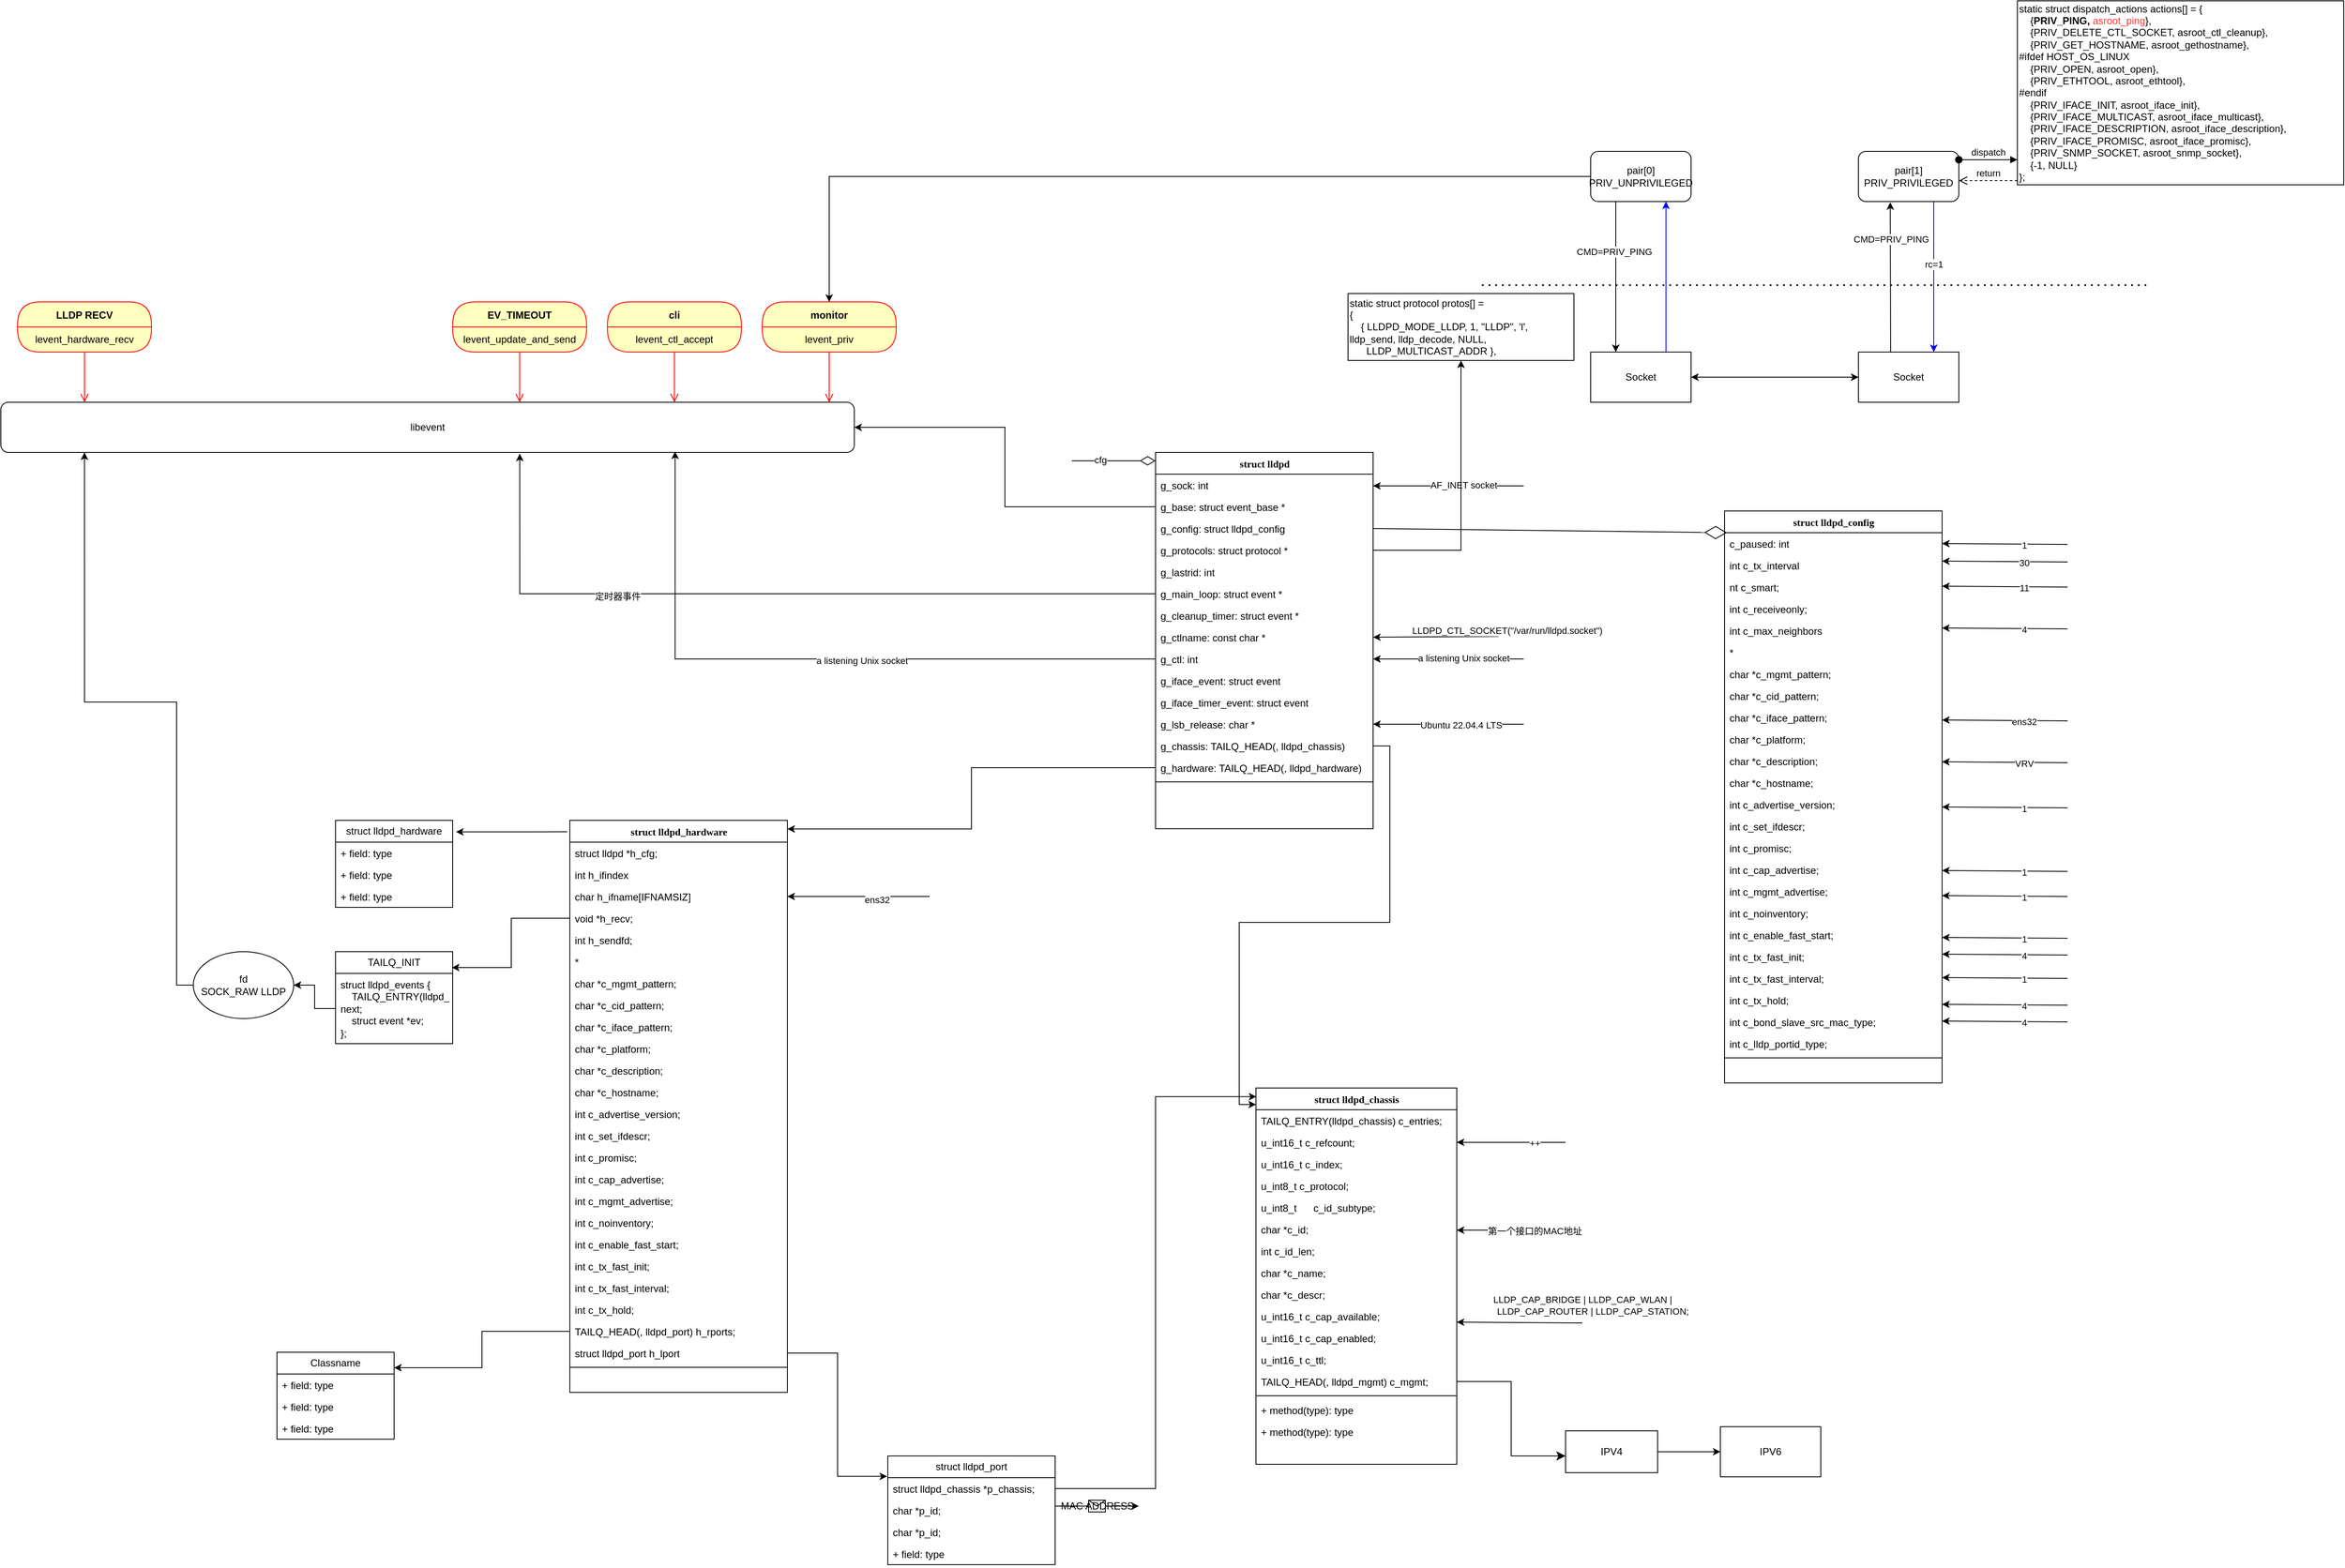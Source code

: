 <mxfile version="21.4.0" type="device">
  <diagram name="Page-1" id="9f46799a-70d6-7492-0946-bef42562c5a5">
    <mxGraphModel dx="2222" dy="1397" grid="1" gridSize="10" guides="1" tooltips="1" connect="1" arrows="1" fold="1" page="1" pageScale="1" pageWidth="1100" pageHeight="850" background="none" math="0" shadow="0">
      <root>
        <mxCell id="0" />
        <mxCell id="1" parent="0" />
        <mxCell id="zQ7XzDFX-CdMLgZaWSg_-17" value="struct lldpd" style="swimlane;html=1;fontStyle=1;align=center;verticalAlign=top;childLayout=stackLayout;horizontal=1;startSize=26;horizontalStack=0;resizeParent=1;resizeLast=0;collapsible=1;marginBottom=0;swimlaneFillColor=#ffffff;rounded=0;shadow=0;comic=0;labelBackgroundColor=none;strokeWidth=1;fillColor=none;fontFamily=Verdana;fontSize=12" parent="1" vertex="1">
          <mxGeometry x="1360" width="260" height="450" as="geometry" />
        </mxCell>
        <mxCell id="zQ7XzDFX-CdMLgZaWSg_-18" value="g_sock: int" style="text;html=1;strokeColor=none;fillColor=none;align=left;verticalAlign=top;spacingLeft=4;spacingRight=4;whiteSpace=wrap;overflow=hidden;rotatable=0;points=[[0,0.5],[1,0.5]];portConstraint=eastwest;" parent="zQ7XzDFX-CdMLgZaWSg_-17" vertex="1">
          <mxGeometry y="26" width="260" height="26" as="geometry" />
        </mxCell>
        <mxCell id="zQ7XzDFX-CdMLgZaWSg_-19" value="g_base: struct event_base *" style="text;html=1;strokeColor=none;fillColor=none;align=left;verticalAlign=top;spacingLeft=4;spacingRight=4;whiteSpace=wrap;overflow=hidden;rotatable=0;points=[[0,0.5],[1,0.5]];portConstraint=eastwest;" parent="zQ7XzDFX-CdMLgZaWSg_-17" vertex="1">
          <mxGeometry y="52" width="260" height="26" as="geometry" />
        </mxCell>
        <mxCell id="zQ7XzDFX-CdMLgZaWSg_-20" value="g_config: struct lldpd_config" style="text;html=1;strokeColor=none;fillColor=none;align=left;verticalAlign=top;spacingLeft=4;spacingRight=4;whiteSpace=wrap;overflow=hidden;rotatable=0;points=[[0,0.5],[1,0.5]];portConstraint=eastwest;" parent="zQ7XzDFX-CdMLgZaWSg_-17" vertex="1">
          <mxGeometry y="78" width="260" height="26" as="geometry" />
        </mxCell>
        <mxCell id="zQ7XzDFX-CdMLgZaWSg_-21" value="g_protocols: struct protocol *" style="text;html=1;strokeColor=none;fillColor=none;align=left;verticalAlign=top;spacingLeft=4;spacingRight=4;whiteSpace=wrap;overflow=hidden;rotatable=0;points=[[0,0.5],[1,0.5]];portConstraint=eastwest;" parent="zQ7XzDFX-CdMLgZaWSg_-17" vertex="1">
          <mxGeometry y="104" width="260" height="26" as="geometry" />
        </mxCell>
        <mxCell id="zQ7XzDFX-CdMLgZaWSg_-26" value="g_lastrid: int" style="text;html=1;strokeColor=none;fillColor=none;align=left;verticalAlign=top;spacingLeft=4;spacingRight=4;whiteSpace=wrap;overflow=hidden;rotatable=0;points=[[0,0.5],[1,0.5]];portConstraint=eastwest;" parent="zQ7XzDFX-CdMLgZaWSg_-17" vertex="1">
          <mxGeometry y="130" width="260" height="26" as="geometry" />
        </mxCell>
        <mxCell id="zQ7XzDFX-CdMLgZaWSg_-28" value="g_main_loop: struct event *" style="text;html=1;strokeColor=none;fillColor=none;align=left;verticalAlign=top;spacingLeft=4;spacingRight=4;whiteSpace=wrap;overflow=hidden;rotatable=0;points=[[0,0.5],[1,0.5]];portConstraint=eastwest;" parent="zQ7XzDFX-CdMLgZaWSg_-17" vertex="1">
          <mxGeometry y="156" width="260" height="26" as="geometry" />
        </mxCell>
        <mxCell id="zQ7XzDFX-CdMLgZaWSg_-27" value="g_cleanup_timer: struct event *" style="text;html=1;strokeColor=none;fillColor=none;align=left;verticalAlign=top;spacingLeft=4;spacingRight=4;whiteSpace=wrap;overflow=hidden;rotatable=0;points=[[0,0.5],[1,0.5]];portConstraint=eastwest;" parent="zQ7XzDFX-CdMLgZaWSg_-17" vertex="1">
          <mxGeometry y="182" width="260" height="26" as="geometry" />
        </mxCell>
        <mxCell id="zQ7XzDFX-CdMLgZaWSg_-29" value="g_ctlname: const char *" style="text;html=1;strokeColor=none;fillColor=none;align=left;verticalAlign=top;spacingLeft=4;spacingRight=4;whiteSpace=wrap;overflow=hidden;rotatable=0;points=[[0,0.5],[1,0.5]];portConstraint=eastwest;" parent="zQ7XzDFX-CdMLgZaWSg_-17" vertex="1">
          <mxGeometry y="208" width="260" height="26" as="geometry" />
        </mxCell>
        <mxCell id="zQ7XzDFX-CdMLgZaWSg_-31" value="g_ctl: int" style="text;html=1;strokeColor=none;fillColor=none;align=left;verticalAlign=top;spacingLeft=4;spacingRight=4;whiteSpace=wrap;overflow=hidden;rotatable=0;points=[[0,0.5],[1,0.5]];portConstraint=eastwest;" parent="zQ7XzDFX-CdMLgZaWSg_-17" vertex="1">
          <mxGeometry y="234" width="260" height="26" as="geometry" />
        </mxCell>
        <mxCell id="zQ7XzDFX-CdMLgZaWSg_-30" value="g_iface_event: struct event" style="text;html=1;strokeColor=none;fillColor=none;align=left;verticalAlign=top;spacingLeft=4;spacingRight=4;whiteSpace=wrap;overflow=hidden;rotatable=0;points=[[0,0.5],[1,0.5]];portConstraint=eastwest;" parent="zQ7XzDFX-CdMLgZaWSg_-17" vertex="1">
          <mxGeometry y="260" width="260" height="26" as="geometry" />
        </mxCell>
        <mxCell id="zQ7XzDFX-CdMLgZaWSg_-32" value="g_iface_timer_event: struct event" style="text;html=1;strokeColor=none;fillColor=none;align=left;verticalAlign=top;spacingLeft=4;spacingRight=4;whiteSpace=wrap;overflow=hidden;rotatable=0;points=[[0,0.5],[1,0.5]];portConstraint=eastwest;" parent="zQ7XzDFX-CdMLgZaWSg_-17" vertex="1">
          <mxGeometry y="286" width="260" height="26" as="geometry" />
        </mxCell>
        <mxCell id="zQ7XzDFX-CdMLgZaWSg_-33" value="g_lsb_release: char *" style="text;html=1;strokeColor=none;fillColor=none;align=left;verticalAlign=top;spacingLeft=4;spacingRight=4;whiteSpace=wrap;overflow=hidden;rotatable=0;points=[[0,0.5],[1,0.5]];portConstraint=eastwest;" parent="zQ7XzDFX-CdMLgZaWSg_-17" vertex="1">
          <mxGeometry y="312" width="260" height="26" as="geometry" />
        </mxCell>
        <mxCell id="zQ7XzDFX-CdMLgZaWSg_-34" value="g_chassis: TAILQ_HEAD(, lldpd_chassis)" style="text;html=1;strokeColor=none;fillColor=none;align=left;verticalAlign=top;spacingLeft=4;spacingRight=4;whiteSpace=wrap;overflow=hidden;rotatable=0;points=[[0,0.5],[1,0.5]];portConstraint=eastwest;" parent="zQ7XzDFX-CdMLgZaWSg_-17" vertex="1">
          <mxGeometry y="338" width="260" height="26" as="geometry" />
        </mxCell>
        <mxCell id="zQ7XzDFX-CdMLgZaWSg_-22" value="g_hardware: TAILQ_HEAD(, lldpd_hardware)" style="text;html=1;strokeColor=none;fillColor=none;align=left;verticalAlign=top;spacingLeft=4;spacingRight=4;whiteSpace=wrap;overflow=hidden;rotatable=0;points=[[0,0.5],[1,0.5]];portConstraint=eastwest;" parent="zQ7XzDFX-CdMLgZaWSg_-17" vertex="1">
          <mxGeometry y="364" width="260" height="26" as="geometry" />
        </mxCell>
        <mxCell id="zQ7XzDFX-CdMLgZaWSg_-23" value="" style="line;html=1;strokeWidth=1;fillColor=none;align=left;verticalAlign=middle;spacingTop=-1;spacingLeft=3;spacingRight=3;rotatable=0;labelPosition=right;points=[];portConstraint=eastwest;" parent="zQ7XzDFX-CdMLgZaWSg_-17" vertex="1">
          <mxGeometry y="390" width="260" height="8" as="geometry" />
        </mxCell>
        <mxCell id="zQ7XzDFX-CdMLgZaWSg_-35" style="edgeStyle=elbowEdgeStyle;html=1;labelBackgroundColor=none;startFill=0;startSize=8;endArrow=diamondThin;endFill=0;endSize=16;fontFamily=Verdana;fontSize=12;elbow=vertical;" parent="1" edge="1">
          <mxGeometry relative="1" as="geometry">
            <mxPoint x="1260" y="10" as="sourcePoint" />
            <mxPoint x="1360" y="10.0" as="targetPoint" />
          </mxGeometry>
        </mxCell>
        <mxCell id="zQ7XzDFX-CdMLgZaWSg_-171" value="cfg" style="edgeLabel;html=1;align=center;verticalAlign=middle;resizable=0;points=[];" parent="zQ7XzDFX-CdMLgZaWSg_-35" vertex="1" connectable="0">
          <mxGeometry x="-0.326" y="1" relative="1" as="geometry">
            <mxPoint as="offset" />
          </mxGeometry>
        </mxCell>
        <mxCell id="zQ7XzDFX-CdMLgZaWSg_-38" value="" style="endArrow=classic;html=1;rounded=0;entryX=1;entryY=0.5;entryDx=0;entryDy=0;" parent="1" target="zQ7XzDFX-CdMLgZaWSg_-29" edge="1">
          <mxGeometry width="50" height="50" relative="1" as="geometry">
            <mxPoint x="1770" y="220" as="sourcePoint" />
            <mxPoint x="1810" y="230" as="targetPoint" />
          </mxGeometry>
        </mxCell>
        <mxCell id="zQ7XzDFX-CdMLgZaWSg_-39" value="LLDPD_CTL_SOCKET(&quot;/var/run/lldpd.socket&quot;)" style="edgeLabel;html=1;align=center;verticalAlign=middle;resizable=0;points=[];" parent="zQ7XzDFX-CdMLgZaWSg_-38" vertex="1" connectable="0">
          <mxGeometry x="-0.809" y="-1" relative="1" as="geometry">
            <mxPoint x="24" y="-6" as="offset" />
          </mxGeometry>
        </mxCell>
        <mxCell id="zQ7XzDFX-CdMLgZaWSg_-40" value="" style="endArrow=classic;html=1;rounded=0;entryX=1;entryY=0.5;entryDx=0;entryDy=0;" parent="1" target="zQ7XzDFX-CdMLgZaWSg_-31" edge="1">
          <mxGeometry width="50" height="50" relative="1" as="geometry">
            <mxPoint x="1800" y="247" as="sourcePoint" />
            <mxPoint x="1790" y="280" as="targetPoint" />
          </mxGeometry>
        </mxCell>
        <mxCell id="zQ7XzDFX-CdMLgZaWSg_-42" value="a listening Unix socket" style="edgeLabel;html=1;align=center;verticalAlign=middle;resizable=0;points=[];" parent="zQ7XzDFX-CdMLgZaWSg_-40" vertex="1" connectable="0">
          <mxGeometry x="-0.193" y="-1" relative="1" as="geometry">
            <mxPoint as="offset" />
          </mxGeometry>
        </mxCell>
        <mxCell id="zQ7XzDFX-CdMLgZaWSg_-44" value="" style="endArrow=classic;html=1;rounded=0;entryX=1;entryY=0.5;entryDx=0;entryDy=0;" parent="1" target="zQ7XzDFX-CdMLgZaWSg_-33" edge="1">
          <mxGeometry width="50" height="50" relative="1" as="geometry">
            <mxPoint x="1800" y="325" as="sourcePoint" />
            <mxPoint x="1800" y="330" as="targetPoint" />
          </mxGeometry>
        </mxCell>
        <mxCell id="zQ7XzDFX-CdMLgZaWSg_-45" value="Ubuntu 22.04.4 LTS" style="edgeLabel;html=1;align=center;verticalAlign=middle;resizable=0;points=[];" parent="zQ7XzDFX-CdMLgZaWSg_-44" vertex="1" connectable="0">
          <mxGeometry x="-0.163" y="1" relative="1" as="geometry">
            <mxPoint as="offset" />
          </mxGeometry>
        </mxCell>
        <mxCell id="zQ7XzDFX-CdMLgZaWSg_-185" style="edgeStyle=orthogonalEdgeStyle;rounded=0;orthogonalLoop=1;jettySize=auto;html=1;exitX=0;exitY=0.5;exitDx=0;exitDy=0;" parent="1" source="zQ7XzDFX-CdMLgZaWSg_-46" target="zQ7XzDFX-CdMLgZaWSg_-181" edge="1">
          <mxGeometry relative="1" as="geometry" />
        </mxCell>
        <mxCell id="zQ7XzDFX-CdMLgZaWSg_-46" value="pair[0]&lt;br&gt;PRIV_UNPRIVILEGED" style="rounded=1;whiteSpace=wrap;html=1;" parent="1" vertex="1">
          <mxGeometry x="1880" y="-360" width="120" height="60" as="geometry" />
        </mxCell>
        <mxCell id="zQ7XzDFX-CdMLgZaWSg_-47" value="pair[1]&lt;br&gt;PRIV_PRIVILEGED" style="rounded=1;whiteSpace=wrap;html=1;" parent="1" vertex="1">
          <mxGeometry x="2200" y="-360" width="120" height="60" as="geometry" />
        </mxCell>
        <mxCell id="zQ7XzDFX-CdMLgZaWSg_-49" value="" style="endArrow=none;dashed=1;html=1;dashPattern=1 3;strokeWidth=2;rounded=0;" parent="1" edge="1">
          <mxGeometry width="50" height="50" relative="1" as="geometry">
            <mxPoint x="1750" y="-200" as="sourcePoint" />
            <mxPoint x="2550" y="-200" as="targetPoint" />
          </mxGeometry>
        </mxCell>
        <mxCell id="zQ7XzDFX-CdMLgZaWSg_-50" value="Socket" style="rounded=0;whiteSpace=wrap;html=1;" parent="1" vertex="1">
          <mxGeometry x="1880" y="-120" width="120" height="60" as="geometry" />
        </mxCell>
        <mxCell id="zQ7XzDFX-CdMLgZaWSg_-51" value="Socket" style="rounded=0;whiteSpace=wrap;html=1;" parent="1" vertex="1">
          <mxGeometry x="2200" y="-120" width="120" height="60" as="geometry" />
        </mxCell>
        <mxCell id="zQ7XzDFX-CdMLgZaWSg_-53" value="" style="endArrow=classic;startArrow=classic;html=1;rounded=0;exitX=1;exitY=0.5;exitDx=0;exitDy=0;entryX=0;entryY=0.5;entryDx=0;entryDy=0;" parent="1" source="zQ7XzDFX-CdMLgZaWSg_-50" target="zQ7XzDFX-CdMLgZaWSg_-51" edge="1">
          <mxGeometry width="50" height="50" relative="1" as="geometry">
            <mxPoint x="2050" y="-50" as="sourcePoint" />
            <mxPoint x="2100" y="-100" as="targetPoint" />
          </mxGeometry>
        </mxCell>
        <mxCell id="zQ7XzDFX-CdMLgZaWSg_-54" value="" style="endArrow=classic;html=1;rounded=0;exitX=0.25;exitY=1;exitDx=0;exitDy=0;entryX=0.25;entryY=0;entryDx=0;entryDy=0;" parent="1" source="zQ7XzDFX-CdMLgZaWSg_-46" target="zQ7XzDFX-CdMLgZaWSg_-50" edge="1">
          <mxGeometry width="50" height="50" relative="1" as="geometry">
            <mxPoint x="1890" y="-200" as="sourcePoint" />
            <mxPoint x="1940" y="-250" as="targetPoint" />
          </mxGeometry>
        </mxCell>
        <mxCell id="zQ7XzDFX-CdMLgZaWSg_-59" value="CMD=PRIV_PING" style="edgeLabel;html=1;align=center;verticalAlign=middle;resizable=0;points=[];" parent="zQ7XzDFX-CdMLgZaWSg_-54" vertex="1" connectable="0">
          <mxGeometry x="-0.341" y="-2" relative="1" as="geometry">
            <mxPoint as="offset" />
          </mxGeometry>
        </mxCell>
        <mxCell id="zQ7XzDFX-CdMLgZaWSg_-55" value="" style="endArrow=classic;html=1;rounded=0;entryX=0.317;entryY=1.014;entryDx=0;entryDy=0;entryPerimeter=0;exitX=0.321;exitY=-0.007;exitDx=0;exitDy=0;exitPerimeter=0;" parent="1" source="zQ7XzDFX-CdMLgZaWSg_-51" target="zQ7XzDFX-CdMLgZaWSg_-47" edge="1">
          <mxGeometry width="50" height="50" relative="1" as="geometry">
            <mxPoint x="2240" y="-130" as="sourcePoint" />
            <mxPoint x="2290" y="-180" as="targetPoint" />
          </mxGeometry>
        </mxCell>
        <mxCell id="zQ7XzDFX-CdMLgZaWSg_-68" value="CMD=PRIV_PING" style="edgeLabel;html=1;align=center;verticalAlign=middle;resizable=0;points=[];" parent="zQ7XzDFX-CdMLgZaWSg_-55" vertex="1" connectable="0">
          <mxGeometry x="0.512" y="-1" relative="1" as="geometry">
            <mxPoint as="offset" />
          </mxGeometry>
        </mxCell>
        <mxCell id="zQ7XzDFX-CdMLgZaWSg_-56" value="" style="endArrow=classic;html=1;rounded=0;entryX=0.75;entryY=1;entryDx=0;entryDy=0;exitX=0.75;exitY=0;exitDx=0;exitDy=0;fillColor=#0000FF;strokeColor=#0000FF;" parent="1" source="zQ7XzDFX-CdMLgZaWSg_-50" target="zQ7XzDFX-CdMLgZaWSg_-46" edge="1">
          <mxGeometry width="50" height="50" relative="1" as="geometry">
            <mxPoint x="1960" y="-180" as="sourcePoint" />
            <mxPoint x="2010" y="-230" as="targetPoint" />
          </mxGeometry>
        </mxCell>
        <mxCell id="zQ7XzDFX-CdMLgZaWSg_-58" value="" style="endArrow=classic;html=1;rounded=0;exitX=0.25;exitY=1;exitDx=0;exitDy=0;entryX=0.25;entryY=0;entryDx=0;entryDy=0;strokeColor=#0000FF;" parent="1" edge="1">
          <mxGeometry width="50" height="50" relative="1" as="geometry">
            <mxPoint x="2290" y="-300" as="sourcePoint" />
            <mxPoint x="2290" y="-120" as="targetPoint" />
          </mxGeometry>
        </mxCell>
        <mxCell id="zQ7XzDFX-CdMLgZaWSg_-69" value="rc=1" style="edgeLabel;html=1;align=center;verticalAlign=middle;resizable=0;points=[];" parent="zQ7XzDFX-CdMLgZaWSg_-58" vertex="1" connectable="0">
          <mxGeometry x="-0.174" relative="1" as="geometry">
            <mxPoint as="offset" />
          </mxGeometry>
        </mxCell>
        <mxCell id="zQ7XzDFX-CdMLgZaWSg_-63" value="&lt;div&gt;static struct dispatch_actions actions[] = {&lt;/div&gt;&lt;div&gt;&lt;span style=&quot;white-space: pre;&quot;&gt;&amp;nbsp;&amp;nbsp;&amp;nbsp;&amp;nbsp;&lt;/span&gt;{&lt;b&gt;PRIV_PING,&lt;/b&gt; &lt;font color=&quot;#ff3333&quot;&gt;asroot_ping&lt;/font&gt;},&lt;/div&gt;&lt;div&gt;&lt;span style=&quot;&quot;&gt;&lt;span style=&quot;white-space: pre;&quot;&gt;&amp;nbsp;&amp;nbsp;&amp;nbsp;&amp;nbsp;&lt;/span&gt;&lt;/span&gt;{PRIV_DELETE_CTL_SOCKET, asroot_ctl_cleanup},&lt;/div&gt;&lt;div&gt;&lt;span style=&quot;&quot;&gt;&lt;span style=&quot;white-space: pre;&quot;&gt;&amp;nbsp;&amp;nbsp;&amp;nbsp;&amp;nbsp;&lt;/span&gt;&lt;/span&gt;{PRIV_GET_HOSTNAME, asroot_gethostname},&lt;/div&gt;&lt;div&gt;#ifdef HOST_OS_LINUX&lt;/div&gt;&lt;div&gt;&lt;span style=&quot;&quot;&gt;&lt;span style=&quot;white-space: pre;&quot;&gt;&amp;nbsp;&amp;nbsp;&amp;nbsp;&amp;nbsp;&lt;/span&gt;&lt;/span&gt;{PRIV_OPEN, asroot_open},&lt;/div&gt;&lt;div&gt;&lt;span style=&quot;&quot;&gt;&lt;span style=&quot;white-space: pre;&quot;&gt;&amp;nbsp;&amp;nbsp;&amp;nbsp;&amp;nbsp;&lt;/span&gt;&lt;/span&gt;{PRIV_ETHTOOL, asroot_ethtool},&lt;/div&gt;&lt;div&gt;#endif&lt;/div&gt;&lt;div&gt;&lt;span style=&quot;&quot;&gt;&lt;span style=&quot;white-space: pre;&quot;&gt;&amp;nbsp;&amp;nbsp;&amp;nbsp;&amp;nbsp;&lt;/span&gt;&lt;/span&gt;{PRIV_IFACE_INIT, asroot_iface_init},&lt;/div&gt;&lt;div&gt;&lt;span style=&quot;&quot;&gt;&lt;span style=&quot;white-space: pre;&quot;&gt;&amp;nbsp;&amp;nbsp;&amp;nbsp;&amp;nbsp;&lt;/span&gt;&lt;/span&gt;{PRIV_IFACE_MULTICAST, asroot_iface_multicast},&lt;/div&gt;&lt;div&gt;&lt;span style=&quot;&quot;&gt;&lt;span style=&quot;white-space: pre;&quot;&gt;&amp;nbsp;&amp;nbsp;&amp;nbsp;&amp;nbsp;&lt;/span&gt;&lt;/span&gt;{PRIV_IFACE_DESCRIPTION, asroot_iface_description},&lt;/div&gt;&lt;div&gt;&lt;span style=&quot;&quot;&gt;&lt;span style=&quot;white-space: pre;&quot;&gt;&amp;nbsp;&amp;nbsp;&amp;nbsp;&amp;nbsp;&lt;/span&gt;&lt;/span&gt;{PRIV_IFACE_PROMISC, asroot_iface_promisc},&lt;/div&gt;&lt;div&gt;&lt;span style=&quot;&quot;&gt;&lt;span style=&quot;white-space: pre;&quot;&gt;&amp;nbsp;&amp;nbsp;&amp;nbsp;&amp;nbsp;&lt;/span&gt;&lt;/span&gt;{PRIV_SNMP_SOCKET, asroot_snmp_socket},&lt;/div&gt;&lt;div&gt;&lt;span style=&quot;&quot;&gt;&lt;span style=&quot;white-space: pre;&quot;&gt;&amp;nbsp;&amp;nbsp;&amp;nbsp;&amp;nbsp;&lt;/span&gt;&lt;/span&gt;{-1, NULL}&lt;/div&gt;&lt;div&gt;};&lt;/div&gt;" style="html=1;points=[];perimeter=orthogonalPerimeter;outlineConnect=0;targetShapes=umlLifeline;portConstraint=eastwest;newEdgeStyle={&quot;edgeStyle&quot;:&quot;elbowEdgeStyle&quot;,&quot;elbow&quot;:&quot;vertical&quot;,&quot;curved&quot;:0,&quot;rounded&quot;:0};align=left;" parent="1" vertex="1">
          <mxGeometry x="2390" y="-540" width="390" height="220" as="geometry" />
        </mxCell>
        <mxCell id="zQ7XzDFX-CdMLgZaWSg_-65" value="return" style="html=1;verticalAlign=bottom;endArrow=open;dashed=1;endSize=8;edgeStyle=elbowEdgeStyle;elbow=vertical;curved=0;rounded=0;" parent="1" source="zQ7XzDFX-CdMLgZaWSg_-63" edge="1">
          <mxGeometry relative="1" as="geometry">
            <mxPoint x="2320" y="-325" as="targetPoint" />
          </mxGeometry>
        </mxCell>
        <mxCell id="zQ7XzDFX-CdMLgZaWSg_-67" value="dispatch" style="html=1;verticalAlign=bottom;startArrow=oval;startFill=1;endArrow=block;startSize=8;edgeStyle=elbowEdgeStyle;elbow=vertical;curved=0;rounded=0;" parent="1" target="zQ7XzDFX-CdMLgZaWSg_-63" edge="1">
          <mxGeometry width="60" relative="1" as="geometry">
            <mxPoint x="2320" y="-350" as="sourcePoint" />
            <mxPoint x="2380" y="-350" as="targetPoint" />
          </mxGeometry>
        </mxCell>
        <mxCell id="zQ7XzDFX-CdMLgZaWSg_-70" value="struct lldpd_config" style="swimlane;html=1;fontStyle=1;align=center;verticalAlign=top;childLayout=stackLayout;horizontal=1;startSize=26;horizontalStack=0;resizeParent=1;resizeLast=0;collapsible=1;marginBottom=0;swimlaneFillColor=#ffffff;rounded=0;shadow=0;comic=0;labelBackgroundColor=none;strokeWidth=1;fillColor=none;fontFamily=Verdana;fontSize=12" parent="1" vertex="1">
          <mxGeometry x="2040" y="70" width="260" height="684" as="geometry" />
        </mxCell>
        <mxCell id="zQ7XzDFX-CdMLgZaWSg_-71" value="c_paused: int" style="text;html=1;strokeColor=none;fillColor=none;align=left;verticalAlign=top;spacingLeft=4;spacingRight=4;whiteSpace=wrap;overflow=hidden;rotatable=0;points=[[0,0.5],[1,0.5]];portConstraint=eastwest;" parent="zQ7XzDFX-CdMLgZaWSg_-70" vertex="1">
          <mxGeometry y="26" width="260" height="26" as="geometry" />
        </mxCell>
        <mxCell id="zQ7XzDFX-CdMLgZaWSg_-72" value="int c_tx_interval" style="text;html=1;strokeColor=none;fillColor=none;align=left;verticalAlign=top;spacingLeft=4;spacingRight=4;whiteSpace=wrap;overflow=hidden;rotatable=0;points=[[0,0.5],[1,0.5]];portConstraint=eastwest;" parent="zQ7XzDFX-CdMLgZaWSg_-70" vertex="1">
          <mxGeometry y="52" width="260" height="26" as="geometry" />
        </mxCell>
        <mxCell id="zQ7XzDFX-CdMLgZaWSg_-73" value="nt c_smart;" style="text;html=1;strokeColor=none;fillColor=none;align=left;verticalAlign=top;spacingLeft=4;spacingRight=4;whiteSpace=wrap;overflow=hidden;rotatable=0;points=[[0,0.5],[1,0.5]];portConstraint=eastwest;" parent="zQ7XzDFX-CdMLgZaWSg_-70" vertex="1">
          <mxGeometry y="78" width="260" height="26" as="geometry" />
        </mxCell>
        <mxCell id="zQ7XzDFX-CdMLgZaWSg_-74" value="int c_receiveonly;" style="text;html=1;strokeColor=none;fillColor=none;align=left;verticalAlign=top;spacingLeft=4;spacingRight=4;whiteSpace=wrap;overflow=hidden;rotatable=0;points=[[0,0.5],[1,0.5]];portConstraint=eastwest;" parent="zQ7XzDFX-CdMLgZaWSg_-70" vertex="1">
          <mxGeometry y="104" width="260" height="26" as="geometry" />
        </mxCell>
        <mxCell id="zQ7XzDFX-CdMLgZaWSg_-75" value="int c_max_neighbors" style="text;html=1;strokeColor=none;fillColor=none;align=left;verticalAlign=top;spacingLeft=4;spacingRight=4;whiteSpace=wrap;overflow=hidden;rotatable=0;points=[[0,0.5],[1,0.5]];portConstraint=eastwest;" parent="zQ7XzDFX-CdMLgZaWSg_-70" vertex="1">
          <mxGeometry y="130" width="260" height="26" as="geometry" />
        </mxCell>
        <mxCell id="zQ7XzDFX-CdMLgZaWSg_-78" value="*" style="text;html=1;strokeColor=none;fillColor=none;align=left;verticalAlign=top;spacingLeft=4;spacingRight=4;whiteSpace=wrap;overflow=hidden;rotatable=0;points=[[0,0.5],[1,0.5]];portConstraint=eastwest;" parent="zQ7XzDFX-CdMLgZaWSg_-70" vertex="1">
          <mxGeometry y="156" width="260" height="26" as="geometry" />
        </mxCell>
        <mxCell id="zQ7XzDFX-CdMLgZaWSg_-79" value="char *c_mgmt_pattern;" style="text;html=1;strokeColor=none;fillColor=none;align=left;verticalAlign=top;spacingLeft=4;spacingRight=4;whiteSpace=wrap;overflow=hidden;rotatable=0;points=[[0,0.5],[1,0.5]];portConstraint=eastwest;" parent="zQ7XzDFX-CdMLgZaWSg_-70" vertex="1">
          <mxGeometry y="182" width="260" height="26" as="geometry" />
        </mxCell>
        <mxCell id="zQ7XzDFX-CdMLgZaWSg_-80" value="char *c_cid_pattern;" style="text;html=1;strokeColor=none;fillColor=none;align=left;verticalAlign=top;spacingLeft=4;spacingRight=4;whiteSpace=wrap;overflow=hidden;rotatable=0;points=[[0,0.5],[1,0.5]];portConstraint=eastwest;" parent="zQ7XzDFX-CdMLgZaWSg_-70" vertex="1">
          <mxGeometry y="208" width="260" height="26" as="geometry" />
        </mxCell>
        <mxCell id="zQ7XzDFX-CdMLgZaWSg_-81" value="char *c_iface_pattern;" style="text;html=1;strokeColor=none;fillColor=none;align=left;verticalAlign=top;spacingLeft=4;spacingRight=4;whiteSpace=wrap;overflow=hidden;rotatable=0;points=[[0,0.5],[1,0.5]];portConstraint=eastwest;" parent="zQ7XzDFX-CdMLgZaWSg_-70" vertex="1">
          <mxGeometry y="234" width="260" height="26" as="geometry" />
        </mxCell>
        <mxCell id="zQ7XzDFX-CdMLgZaWSg_-82" value="char *c_platform;" style="text;html=1;strokeColor=none;fillColor=none;align=left;verticalAlign=top;spacingLeft=4;spacingRight=4;whiteSpace=wrap;overflow=hidden;rotatable=0;points=[[0,0.5],[1,0.5]];portConstraint=eastwest;" parent="zQ7XzDFX-CdMLgZaWSg_-70" vertex="1">
          <mxGeometry y="260" width="260" height="26" as="geometry" />
        </mxCell>
        <mxCell id="zQ7XzDFX-CdMLgZaWSg_-83" value="char *c_description;" style="text;html=1;strokeColor=none;fillColor=none;align=left;verticalAlign=top;spacingLeft=4;spacingRight=4;whiteSpace=wrap;overflow=hidden;rotatable=0;points=[[0,0.5],[1,0.5]];portConstraint=eastwest;" parent="zQ7XzDFX-CdMLgZaWSg_-70" vertex="1">
          <mxGeometry y="286" width="260" height="26" as="geometry" />
        </mxCell>
        <mxCell id="zQ7XzDFX-CdMLgZaWSg_-84" value="char *c_hostname;" style="text;html=1;strokeColor=none;fillColor=none;align=left;verticalAlign=top;spacingLeft=4;spacingRight=4;whiteSpace=wrap;overflow=hidden;rotatable=0;points=[[0,0.5],[1,0.5]];portConstraint=eastwest;" parent="zQ7XzDFX-CdMLgZaWSg_-70" vertex="1">
          <mxGeometry y="312" width="260" height="26" as="geometry" />
        </mxCell>
        <mxCell id="zQ7XzDFX-CdMLgZaWSg_-89" value="int c_advertise_version;" style="text;html=1;strokeColor=none;fillColor=none;align=left;verticalAlign=top;spacingLeft=4;spacingRight=4;whiteSpace=wrap;overflow=hidden;rotatable=0;points=[[0,0.5],[1,0.5]];portConstraint=eastwest;" parent="zQ7XzDFX-CdMLgZaWSg_-70" vertex="1">
          <mxGeometry y="338" width="260" height="26" as="geometry" />
        </mxCell>
        <mxCell id="zQ7XzDFX-CdMLgZaWSg_-90" value="int c_set_ifdescr;&#x9;" style="text;html=1;strokeColor=none;fillColor=none;align=left;verticalAlign=top;spacingLeft=4;spacingRight=4;whiteSpace=wrap;overflow=hidden;rotatable=0;points=[[0,0.5],[1,0.5]];portConstraint=eastwest;" parent="zQ7XzDFX-CdMLgZaWSg_-70" vertex="1">
          <mxGeometry y="364" width="260" height="26" as="geometry" />
        </mxCell>
        <mxCell id="zQ7XzDFX-CdMLgZaWSg_-91" value="int c_promisc;&#x9;" style="text;html=1;strokeColor=none;fillColor=none;align=left;verticalAlign=top;spacingLeft=4;spacingRight=4;whiteSpace=wrap;overflow=hidden;rotatable=0;points=[[0,0.5],[1,0.5]];portConstraint=eastwest;" parent="zQ7XzDFX-CdMLgZaWSg_-70" vertex="1">
          <mxGeometry y="390" width="260" height="26" as="geometry" />
        </mxCell>
        <mxCell id="zQ7XzDFX-CdMLgZaWSg_-92" value="int c_cap_advertise;&#x9;" style="text;html=1;strokeColor=none;fillColor=none;align=left;verticalAlign=top;spacingLeft=4;spacingRight=4;whiteSpace=wrap;overflow=hidden;rotatable=0;points=[[0,0.5],[1,0.5]];portConstraint=eastwest;" parent="zQ7XzDFX-CdMLgZaWSg_-70" vertex="1">
          <mxGeometry y="416" width="260" height="26" as="geometry" />
        </mxCell>
        <mxCell id="zQ7XzDFX-CdMLgZaWSg_-93" value="int c_mgmt_advertise;&#x9;" style="text;html=1;strokeColor=none;fillColor=none;align=left;verticalAlign=top;spacingLeft=4;spacingRight=4;whiteSpace=wrap;overflow=hidden;rotatable=0;points=[[0,0.5],[1,0.5]];portConstraint=eastwest;" parent="zQ7XzDFX-CdMLgZaWSg_-70" vertex="1">
          <mxGeometry y="442" width="260" height="26" as="geometry" />
        </mxCell>
        <mxCell id="zQ7XzDFX-CdMLgZaWSg_-94" value="int c_noinventory;&#x9;" style="text;html=1;strokeColor=none;fillColor=none;align=left;verticalAlign=top;spacingLeft=4;spacingRight=4;whiteSpace=wrap;overflow=hidden;rotatable=0;points=[[0,0.5],[1,0.5]];portConstraint=eastwest;" parent="zQ7XzDFX-CdMLgZaWSg_-70" vertex="1">
          <mxGeometry y="468" width="260" height="26" as="geometry" />
        </mxCell>
        <mxCell id="zQ7XzDFX-CdMLgZaWSg_-95" value="int c_enable_fast_start;&#x9;" style="text;html=1;strokeColor=none;fillColor=none;align=left;verticalAlign=top;spacingLeft=4;spacingRight=4;whiteSpace=wrap;overflow=hidden;rotatable=0;points=[[0,0.5],[1,0.5]];portConstraint=eastwest;" parent="zQ7XzDFX-CdMLgZaWSg_-70" vertex="1">
          <mxGeometry y="494" width="260" height="26" as="geometry" />
        </mxCell>
        <mxCell id="zQ7XzDFX-CdMLgZaWSg_-96" value="int c_tx_fast_init;" style="text;html=1;strokeColor=none;fillColor=none;align=left;verticalAlign=top;spacingLeft=4;spacingRight=4;whiteSpace=wrap;overflow=hidden;rotatable=0;points=[[0,0.5],[1,0.5]];portConstraint=eastwest;" parent="zQ7XzDFX-CdMLgZaWSg_-70" vertex="1">
          <mxGeometry y="520" width="260" height="26" as="geometry" />
        </mxCell>
        <mxCell id="zQ7XzDFX-CdMLgZaWSg_-97" value="int c_tx_fast_interval;" style="text;html=1;strokeColor=none;fillColor=none;align=left;verticalAlign=top;spacingLeft=4;spacingRight=4;whiteSpace=wrap;overflow=hidden;rotatable=0;points=[[0,0.5],[1,0.5]];portConstraint=eastwest;" parent="zQ7XzDFX-CdMLgZaWSg_-70" vertex="1">
          <mxGeometry y="546" width="260" height="26" as="geometry" />
        </mxCell>
        <mxCell id="zQ7XzDFX-CdMLgZaWSg_-98" value="int c_tx_hold;" style="text;html=1;strokeColor=none;fillColor=none;align=left;verticalAlign=top;spacingLeft=4;spacingRight=4;whiteSpace=wrap;overflow=hidden;rotatable=0;points=[[0,0.5],[1,0.5]];portConstraint=eastwest;" parent="zQ7XzDFX-CdMLgZaWSg_-70" vertex="1">
          <mxGeometry y="572" width="260" height="26" as="geometry" />
        </mxCell>
        <mxCell id="zQ7XzDFX-CdMLgZaWSg_-99" value="int c_bond_slave_src_mac_type;" style="text;html=1;strokeColor=none;fillColor=none;align=left;verticalAlign=top;spacingLeft=4;spacingRight=4;whiteSpace=wrap;overflow=hidden;rotatable=0;points=[[0,0.5],[1,0.5]];portConstraint=eastwest;" parent="zQ7XzDFX-CdMLgZaWSg_-70" vertex="1">
          <mxGeometry y="598" width="260" height="26" as="geometry" />
        </mxCell>
        <mxCell id="zQ7XzDFX-CdMLgZaWSg_-101" value="int c_lldp_portid_type;&amp;nbsp;" style="text;html=1;strokeColor=none;fillColor=none;align=left;verticalAlign=top;spacingLeft=4;spacingRight=4;whiteSpace=wrap;overflow=hidden;rotatable=0;points=[[0,0.5],[1,0.5]];portConstraint=eastwest;" parent="zQ7XzDFX-CdMLgZaWSg_-70" vertex="1">
          <mxGeometry y="624" width="260" height="26" as="geometry" />
        </mxCell>
        <mxCell id="zQ7XzDFX-CdMLgZaWSg_-85" value="" style="line;html=1;strokeWidth=1;fillColor=none;align=left;verticalAlign=middle;spacingTop=-1;spacingLeft=3;spacingRight=3;rotatable=0;labelPosition=right;points=[];portConstraint=eastwest;" parent="zQ7XzDFX-CdMLgZaWSg_-70" vertex="1">
          <mxGeometry y="650" width="260" height="8" as="geometry" />
        </mxCell>
        <mxCell id="zQ7XzDFX-CdMLgZaWSg_-86" value="" style="endArrow=diamondThin;endFill=0;endSize=24;html=1;rounded=0;exitX=1;exitY=0.5;exitDx=0;exitDy=0;entryX=0.011;entryY=0.038;entryDx=0;entryDy=0;entryPerimeter=0;" parent="1" source="zQ7XzDFX-CdMLgZaWSg_-20" target="zQ7XzDFX-CdMLgZaWSg_-70" edge="1">
          <mxGeometry width="160" relative="1" as="geometry">
            <mxPoint x="1710" y="10" as="sourcePoint" />
            <mxPoint x="1870" y="10" as="targetPoint" />
          </mxGeometry>
        </mxCell>
        <mxCell id="zQ7XzDFX-CdMLgZaWSg_-87" value="" style="endArrow=classic;html=1;rounded=0;entryX=1;entryY=0.5;entryDx=0;entryDy=0;" parent="1" edge="1">
          <mxGeometry width="50" height="50" relative="1" as="geometry">
            <mxPoint x="1800" y="40" as="sourcePoint" />
            <mxPoint x="1620" y="40" as="targetPoint" />
          </mxGeometry>
        </mxCell>
        <mxCell id="zQ7XzDFX-CdMLgZaWSg_-88" value="AF_INET socket" style="edgeLabel;html=1;align=center;verticalAlign=middle;resizable=0;points=[];" parent="zQ7XzDFX-CdMLgZaWSg_-87" vertex="1" connectable="0">
          <mxGeometry x="-0.193" y="-1" relative="1" as="geometry">
            <mxPoint as="offset" />
          </mxGeometry>
        </mxCell>
        <mxCell id="zQ7XzDFX-CdMLgZaWSg_-102" value="" style="endArrow=classic;html=1;rounded=0;entryX=1;entryY=0.5;entryDx=0;entryDy=0;" parent="1" target="zQ7XzDFX-CdMLgZaWSg_-71" edge="1">
          <mxGeometry width="50" height="50" relative="1" as="geometry">
            <mxPoint x="2450" y="110" as="sourcePoint" />
            <mxPoint x="2370" y="160" as="targetPoint" />
          </mxGeometry>
        </mxCell>
        <mxCell id="zQ7XzDFX-CdMLgZaWSg_-103" value="1" style="edgeLabel;html=1;align=center;verticalAlign=middle;resizable=0;points=[];" parent="zQ7XzDFX-CdMLgZaWSg_-102" vertex="1" connectable="0">
          <mxGeometry x="-0.302" y="1" relative="1" as="geometry">
            <mxPoint as="offset" />
          </mxGeometry>
        </mxCell>
        <mxCell id="zQ7XzDFX-CdMLgZaWSg_-104" value="" style="endArrow=classic;html=1;rounded=0;entryX=1;entryY=0.5;entryDx=0;entryDy=0;" parent="1" edge="1">
          <mxGeometry width="50" height="50" relative="1" as="geometry">
            <mxPoint x="2450" y="131" as="sourcePoint" />
            <mxPoint x="2300" y="130" as="targetPoint" />
          </mxGeometry>
        </mxCell>
        <mxCell id="zQ7XzDFX-CdMLgZaWSg_-105" value="30" style="edgeLabel;html=1;align=center;verticalAlign=middle;resizable=0;points=[];" parent="zQ7XzDFX-CdMLgZaWSg_-104" vertex="1" connectable="0">
          <mxGeometry x="-0.302" y="1" relative="1" as="geometry">
            <mxPoint as="offset" />
          </mxGeometry>
        </mxCell>
        <mxCell id="zQ7XzDFX-CdMLgZaWSg_-107" value="" style="endArrow=classic;html=1;rounded=0;entryX=1;entryY=0.5;entryDx=0;entryDy=0;" parent="1" edge="1">
          <mxGeometry width="50" height="50" relative="1" as="geometry">
            <mxPoint x="2450" y="161" as="sourcePoint" />
            <mxPoint x="2300" y="160" as="targetPoint" />
          </mxGeometry>
        </mxCell>
        <mxCell id="zQ7XzDFX-CdMLgZaWSg_-108" value="11" style="edgeLabel;html=1;align=center;verticalAlign=middle;resizable=0;points=[];" parent="zQ7XzDFX-CdMLgZaWSg_-107" vertex="1" connectable="0">
          <mxGeometry x="-0.302" y="1" relative="1" as="geometry">
            <mxPoint as="offset" />
          </mxGeometry>
        </mxCell>
        <mxCell id="zQ7XzDFX-CdMLgZaWSg_-109" value="" style="endArrow=classic;html=1;rounded=0;entryX=1;entryY=0.5;entryDx=0;entryDy=0;" parent="1" edge="1">
          <mxGeometry width="50" height="50" relative="1" as="geometry">
            <mxPoint x="2450" y="211" as="sourcePoint" />
            <mxPoint x="2300" y="210" as="targetPoint" />
          </mxGeometry>
        </mxCell>
        <mxCell id="zQ7XzDFX-CdMLgZaWSg_-110" value="4" style="edgeLabel;html=1;align=center;verticalAlign=middle;resizable=0;points=[];" parent="zQ7XzDFX-CdMLgZaWSg_-109" vertex="1" connectable="0">
          <mxGeometry x="-0.302" y="1" relative="1" as="geometry">
            <mxPoint as="offset" />
          </mxGeometry>
        </mxCell>
        <mxCell id="zQ7XzDFX-CdMLgZaWSg_-111" value="" style="endArrow=classic;html=1;rounded=0;entryX=1;entryY=0.5;entryDx=0;entryDy=0;" parent="1" edge="1">
          <mxGeometry width="50" height="50" relative="1" as="geometry">
            <mxPoint x="2450" y="321" as="sourcePoint" />
            <mxPoint x="2300" y="320" as="targetPoint" />
          </mxGeometry>
        </mxCell>
        <mxCell id="zQ7XzDFX-CdMLgZaWSg_-112" value="ens32" style="edgeLabel;html=1;align=center;verticalAlign=middle;resizable=0;points=[];" parent="zQ7XzDFX-CdMLgZaWSg_-111" vertex="1" connectable="0">
          <mxGeometry x="-0.302" y="1" relative="1" as="geometry">
            <mxPoint as="offset" />
          </mxGeometry>
        </mxCell>
        <mxCell id="zQ7XzDFX-CdMLgZaWSg_-113" value="" style="endArrow=classic;html=1;rounded=0;entryX=1;entryY=0.5;entryDx=0;entryDy=0;" parent="1" edge="1">
          <mxGeometry width="50" height="50" relative="1" as="geometry">
            <mxPoint x="2450" y="371" as="sourcePoint" />
            <mxPoint x="2300" y="370" as="targetPoint" />
          </mxGeometry>
        </mxCell>
        <mxCell id="zQ7XzDFX-CdMLgZaWSg_-114" value="VRV" style="edgeLabel;html=1;align=center;verticalAlign=middle;resizable=0;points=[];" parent="zQ7XzDFX-CdMLgZaWSg_-113" vertex="1" connectable="0">
          <mxGeometry x="-0.302" y="1" relative="1" as="geometry">
            <mxPoint as="offset" />
          </mxGeometry>
        </mxCell>
        <mxCell id="zQ7XzDFX-CdMLgZaWSg_-115" value="" style="endArrow=classic;html=1;rounded=0;entryX=1;entryY=0.5;entryDx=0;entryDy=0;" parent="1" edge="1">
          <mxGeometry width="50" height="50" relative="1" as="geometry">
            <mxPoint x="2450" y="425" as="sourcePoint" />
            <mxPoint x="2300" y="424" as="targetPoint" />
          </mxGeometry>
        </mxCell>
        <mxCell id="zQ7XzDFX-CdMLgZaWSg_-116" value="1" style="edgeLabel;html=1;align=center;verticalAlign=middle;resizable=0;points=[];" parent="zQ7XzDFX-CdMLgZaWSg_-115" vertex="1" connectable="0">
          <mxGeometry x="-0.302" y="1" relative="1" as="geometry">
            <mxPoint as="offset" />
          </mxGeometry>
        </mxCell>
        <mxCell id="zQ7XzDFX-CdMLgZaWSg_-117" value="" style="endArrow=classic;html=1;rounded=0;entryX=1;entryY=0.5;entryDx=0;entryDy=0;" parent="1" edge="1">
          <mxGeometry width="50" height="50" relative="1" as="geometry">
            <mxPoint x="2450" y="581" as="sourcePoint" />
            <mxPoint x="2300" y="580" as="targetPoint" />
          </mxGeometry>
        </mxCell>
        <mxCell id="zQ7XzDFX-CdMLgZaWSg_-118" value="1" style="edgeLabel;html=1;align=center;verticalAlign=middle;resizable=0;points=[];" parent="zQ7XzDFX-CdMLgZaWSg_-117" vertex="1" connectable="0">
          <mxGeometry x="-0.302" y="1" relative="1" as="geometry">
            <mxPoint as="offset" />
          </mxGeometry>
        </mxCell>
        <mxCell id="zQ7XzDFX-CdMLgZaWSg_-119" value="" style="endArrow=classic;html=1;rounded=0;entryX=1;entryY=0.5;entryDx=0;entryDy=0;" parent="1" edge="1">
          <mxGeometry width="50" height="50" relative="1" as="geometry">
            <mxPoint x="2450" y="601" as="sourcePoint" />
            <mxPoint x="2300" y="600" as="targetPoint" />
          </mxGeometry>
        </mxCell>
        <mxCell id="zQ7XzDFX-CdMLgZaWSg_-120" value="4" style="edgeLabel;html=1;align=center;verticalAlign=middle;resizable=0;points=[];" parent="zQ7XzDFX-CdMLgZaWSg_-119" vertex="1" connectable="0">
          <mxGeometry x="-0.302" y="1" relative="1" as="geometry">
            <mxPoint as="offset" />
          </mxGeometry>
        </mxCell>
        <mxCell id="zQ7XzDFX-CdMLgZaWSg_-121" value="" style="endArrow=classic;html=1;rounded=0;entryX=1;entryY=0.5;entryDx=0;entryDy=0;" parent="1" edge="1">
          <mxGeometry width="50" height="50" relative="1" as="geometry">
            <mxPoint x="2450" y="629" as="sourcePoint" />
            <mxPoint x="2300" y="628" as="targetPoint" />
          </mxGeometry>
        </mxCell>
        <mxCell id="zQ7XzDFX-CdMLgZaWSg_-122" value="1" style="edgeLabel;html=1;align=center;verticalAlign=middle;resizable=0;points=[];" parent="zQ7XzDFX-CdMLgZaWSg_-121" vertex="1" connectable="0">
          <mxGeometry x="-0.302" y="1" relative="1" as="geometry">
            <mxPoint as="offset" />
          </mxGeometry>
        </mxCell>
        <mxCell id="zQ7XzDFX-CdMLgZaWSg_-123" value="" style="endArrow=classic;html=1;rounded=0;entryX=1;entryY=0.5;entryDx=0;entryDy=0;" parent="1" edge="1">
          <mxGeometry width="50" height="50" relative="1" as="geometry">
            <mxPoint x="2450" y="661" as="sourcePoint" />
            <mxPoint x="2300" y="660" as="targetPoint" />
          </mxGeometry>
        </mxCell>
        <mxCell id="zQ7XzDFX-CdMLgZaWSg_-124" value="4" style="edgeLabel;html=1;align=center;verticalAlign=middle;resizable=0;points=[];" parent="zQ7XzDFX-CdMLgZaWSg_-123" vertex="1" connectable="0">
          <mxGeometry x="-0.302" y="1" relative="1" as="geometry">
            <mxPoint as="offset" />
          </mxGeometry>
        </mxCell>
        <mxCell id="zQ7XzDFX-CdMLgZaWSg_-125" value="" style="endArrow=classic;html=1;rounded=0;entryX=1;entryY=0.5;entryDx=0;entryDy=0;" parent="1" edge="1">
          <mxGeometry width="50" height="50" relative="1" as="geometry">
            <mxPoint x="2450" y="681" as="sourcePoint" />
            <mxPoint x="2300" y="680" as="targetPoint" />
          </mxGeometry>
        </mxCell>
        <mxCell id="zQ7XzDFX-CdMLgZaWSg_-126" value="4" style="edgeLabel;html=1;align=center;verticalAlign=middle;resizable=0;points=[];" parent="zQ7XzDFX-CdMLgZaWSg_-125" vertex="1" connectable="0">
          <mxGeometry x="-0.302" y="1" relative="1" as="geometry">
            <mxPoint as="offset" />
          </mxGeometry>
        </mxCell>
        <mxCell id="zQ7XzDFX-CdMLgZaWSg_-127" value="struct lldpd_chassis" style="swimlane;html=1;fontStyle=1;align=center;verticalAlign=top;childLayout=stackLayout;horizontal=1;startSize=26;horizontalStack=0;resizeParent=1;resizeLast=0;collapsible=1;marginBottom=0;swimlaneFillColor=#ffffff;rounded=0;shadow=0;comic=0;labelBackgroundColor=none;strokeWidth=1;fillColor=none;fontFamily=Verdana;fontSize=12" parent="1" vertex="1">
          <mxGeometry x="1480" y="760" width="240" height="450" as="geometry" />
        </mxCell>
        <mxCell id="zQ7XzDFX-CdMLgZaWSg_-128" value="TAILQ_ENTRY(lldpd_chassis) c_entries;" style="text;html=1;strokeColor=none;fillColor=none;align=left;verticalAlign=top;spacingLeft=4;spacingRight=4;whiteSpace=wrap;overflow=hidden;rotatable=0;points=[[0,0.5],[1,0.5]];portConstraint=eastwest;" parent="zQ7XzDFX-CdMLgZaWSg_-127" vertex="1">
          <mxGeometry y="26" width="240" height="26" as="geometry" />
        </mxCell>
        <mxCell id="zQ7XzDFX-CdMLgZaWSg_-129" value="u_int16_t&#x9;&#x9; c_refcount;" style="text;html=1;strokeColor=none;fillColor=none;align=left;verticalAlign=top;spacingLeft=4;spacingRight=4;whiteSpace=wrap;overflow=hidden;rotatable=0;points=[[0,0.5],[1,0.5]];portConstraint=eastwest;" parent="zQ7XzDFX-CdMLgZaWSg_-127" vertex="1">
          <mxGeometry y="52" width="240" height="26" as="geometry" />
        </mxCell>
        <mxCell id="zQ7XzDFX-CdMLgZaWSg_-130" value="u_int16_t&#x9;&#x9; c_index;" style="text;html=1;strokeColor=none;fillColor=none;align=left;verticalAlign=top;spacingLeft=4;spacingRight=4;whiteSpace=wrap;overflow=hidden;rotatable=0;points=[[0,0.5],[1,0.5]];portConstraint=eastwest;" parent="zQ7XzDFX-CdMLgZaWSg_-127" vertex="1">
          <mxGeometry y="78" width="240" height="26" as="geometry" />
        </mxCell>
        <mxCell id="zQ7XzDFX-CdMLgZaWSg_-131" value="u_int8_t&#x9;&#x9; c_protocol;" style="text;html=1;strokeColor=none;fillColor=none;align=left;verticalAlign=top;spacingLeft=4;spacingRight=4;whiteSpace=wrap;overflow=hidden;rotatable=0;points=[[0,0.5],[1,0.5]];portConstraint=eastwest;" parent="zQ7XzDFX-CdMLgZaWSg_-127" vertex="1">
          <mxGeometry y="104" width="240" height="26" as="geometry" />
        </mxCell>
        <mxCell id="zQ7XzDFX-CdMLgZaWSg_-135" value="u_int8_t&#x9; &lt;span style=&quot;&quot;&gt;&lt;span style=&quot;white-space: pre;&quot;&gt;&amp;nbsp;&amp;nbsp;&amp;nbsp;&amp;nbsp;&lt;/span&gt;&lt;/span&gt; c_id_subtype;" style="text;html=1;strokeColor=none;fillColor=none;align=left;verticalAlign=top;spacingLeft=4;spacingRight=4;whiteSpace=wrap;overflow=hidden;rotatable=0;points=[[0,0.5],[1,0.5]];portConstraint=eastwest;" parent="zQ7XzDFX-CdMLgZaWSg_-127" vertex="1">
          <mxGeometry y="130" width="240" height="26" as="geometry" />
        </mxCell>
        <mxCell id="zQ7XzDFX-CdMLgZaWSg_-136" value="char&#x9;&#x9;&#x9;*c_id;" style="text;html=1;strokeColor=none;fillColor=none;align=left;verticalAlign=top;spacingLeft=4;spacingRight=4;whiteSpace=wrap;overflow=hidden;rotatable=0;points=[[0,0.5],[1,0.5]];portConstraint=eastwest;" parent="zQ7XzDFX-CdMLgZaWSg_-127" vertex="1">
          <mxGeometry y="156" width="240" height="26" as="geometry" />
        </mxCell>
        <mxCell id="zQ7XzDFX-CdMLgZaWSg_-137" value="int&#x9;&#x9;&#x9; c_id_len;" style="text;html=1;strokeColor=none;fillColor=none;align=left;verticalAlign=top;spacingLeft=4;spacingRight=4;whiteSpace=wrap;overflow=hidden;rotatable=0;points=[[0,0.5],[1,0.5]];portConstraint=eastwest;" parent="zQ7XzDFX-CdMLgZaWSg_-127" vertex="1">
          <mxGeometry y="182" width="240" height="26" as="geometry" />
        </mxCell>
        <mxCell id="zQ7XzDFX-CdMLgZaWSg_-138" value="char&#x9;&#x9;&#x9;*c_name;" style="text;html=1;strokeColor=none;fillColor=none;align=left;verticalAlign=top;spacingLeft=4;spacingRight=4;whiteSpace=wrap;overflow=hidden;rotatable=0;points=[[0,0.5],[1,0.5]];portConstraint=eastwest;" parent="zQ7XzDFX-CdMLgZaWSg_-127" vertex="1">
          <mxGeometry y="208" width="240" height="26" as="geometry" />
        </mxCell>
        <mxCell id="zQ7XzDFX-CdMLgZaWSg_-139" value="char&#x9;&#x9;&#x9;*c_descr;" style="text;html=1;strokeColor=none;fillColor=none;align=left;verticalAlign=top;spacingLeft=4;spacingRight=4;whiteSpace=wrap;overflow=hidden;rotatable=0;points=[[0,0.5],[1,0.5]];portConstraint=eastwest;" parent="zQ7XzDFX-CdMLgZaWSg_-127" vertex="1">
          <mxGeometry y="234" width="240" height="26" as="geometry" />
        </mxCell>
        <mxCell id="zQ7XzDFX-CdMLgZaWSg_-140" value="u_int16_t&#x9;&#x9; c_cap_available;" style="text;html=1;strokeColor=none;fillColor=none;align=left;verticalAlign=top;spacingLeft=4;spacingRight=4;whiteSpace=wrap;overflow=hidden;rotatable=0;points=[[0,0.5],[1,0.5]];portConstraint=eastwest;" parent="zQ7XzDFX-CdMLgZaWSg_-127" vertex="1">
          <mxGeometry y="260" width="240" height="26" as="geometry" />
        </mxCell>
        <mxCell id="zQ7XzDFX-CdMLgZaWSg_-141" value="u_int16_t&#x9;&#x9; c_cap_enabled;" style="text;html=1;strokeColor=none;fillColor=none;align=left;verticalAlign=top;spacingLeft=4;spacingRight=4;whiteSpace=wrap;overflow=hidden;rotatable=0;points=[[0,0.5],[1,0.5]];portConstraint=eastwest;" parent="zQ7XzDFX-CdMLgZaWSg_-127" vertex="1">
          <mxGeometry y="286" width="240" height="26" as="geometry" />
        </mxCell>
        <mxCell id="zQ7XzDFX-CdMLgZaWSg_-142" value="u_int16_t&#x9;&#x9; c_ttl;" style="text;html=1;strokeColor=none;fillColor=none;align=left;verticalAlign=top;spacingLeft=4;spacingRight=4;whiteSpace=wrap;overflow=hidden;rotatable=0;points=[[0,0.5],[1,0.5]];portConstraint=eastwest;" parent="zQ7XzDFX-CdMLgZaWSg_-127" vertex="1">
          <mxGeometry y="312" width="240" height="26" as="geometry" />
        </mxCell>
        <mxCell id="zQ7XzDFX-CdMLgZaWSg_-143" value="TAILQ_HEAD(, lldpd_mgmt) c_mgmt;" style="text;html=1;strokeColor=none;fillColor=none;align=left;verticalAlign=top;spacingLeft=4;spacingRight=4;whiteSpace=wrap;overflow=hidden;rotatable=0;points=[[0,0.5],[1,0.5]];portConstraint=eastwest;" parent="zQ7XzDFX-CdMLgZaWSg_-127" vertex="1">
          <mxGeometry y="338" width="240" height="26" as="geometry" />
        </mxCell>
        <mxCell id="zQ7XzDFX-CdMLgZaWSg_-132" value="" style="line;html=1;strokeWidth=1;fillColor=none;align=left;verticalAlign=middle;spacingTop=-1;spacingLeft=3;spacingRight=3;rotatable=0;labelPosition=right;points=[];portConstraint=eastwest;" parent="zQ7XzDFX-CdMLgZaWSg_-127" vertex="1">
          <mxGeometry y="364" width="240" height="8" as="geometry" />
        </mxCell>
        <mxCell id="zQ7XzDFX-CdMLgZaWSg_-133" value="+ method(type): type" style="text;html=1;strokeColor=none;fillColor=none;align=left;verticalAlign=top;spacingLeft=4;spacingRight=4;whiteSpace=wrap;overflow=hidden;rotatable=0;points=[[0,0.5],[1,0.5]];portConstraint=eastwest;" parent="zQ7XzDFX-CdMLgZaWSg_-127" vertex="1">
          <mxGeometry y="372" width="240" height="26" as="geometry" />
        </mxCell>
        <mxCell id="zQ7XzDFX-CdMLgZaWSg_-134" value="+ method(type): type" style="text;html=1;strokeColor=none;fillColor=none;align=left;verticalAlign=top;spacingLeft=4;spacingRight=4;whiteSpace=wrap;overflow=hidden;rotatable=0;points=[[0,0.5],[1,0.5]];portConstraint=eastwest;" parent="zQ7XzDFX-CdMLgZaWSg_-127" vertex="1">
          <mxGeometry y="398" width="240" height="26" as="geometry" />
        </mxCell>
        <mxCell id="zQ7XzDFX-CdMLgZaWSg_-145" value="" style="endArrow=classic;html=1;rounded=0;entryX=1;entryY=0.5;entryDx=0;entryDy=0;" parent="1" edge="1">
          <mxGeometry width="50" height="50" relative="1" as="geometry">
            <mxPoint x="2450" y="531" as="sourcePoint" />
            <mxPoint x="2300" y="530" as="targetPoint" />
          </mxGeometry>
        </mxCell>
        <mxCell id="zQ7XzDFX-CdMLgZaWSg_-146" value="1" style="edgeLabel;html=1;align=center;verticalAlign=middle;resizable=0;points=[];" parent="zQ7XzDFX-CdMLgZaWSg_-145" vertex="1" connectable="0">
          <mxGeometry x="-0.302" y="1" relative="1" as="geometry">
            <mxPoint as="offset" />
          </mxGeometry>
        </mxCell>
        <mxCell id="zQ7XzDFX-CdMLgZaWSg_-147" value="" style="endArrow=classic;html=1;rounded=0;entryX=1;entryY=0.5;entryDx=0;entryDy=0;" parent="1" edge="1">
          <mxGeometry width="50" height="50" relative="1" as="geometry">
            <mxPoint x="2450" y="501" as="sourcePoint" />
            <mxPoint x="2300" y="500" as="targetPoint" />
          </mxGeometry>
        </mxCell>
        <mxCell id="zQ7XzDFX-CdMLgZaWSg_-148" value="1" style="edgeLabel;html=1;align=center;verticalAlign=middle;resizable=0;points=[];" parent="zQ7XzDFX-CdMLgZaWSg_-147" vertex="1" connectable="0">
          <mxGeometry x="-0.302" y="1" relative="1" as="geometry">
            <mxPoint as="offset" />
          </mxGeometry>
        </mxCell>
        <mxCell id="zQ7XzDFX-CdMLgZaWSg_-149" value="" style="endArrow=classic;html=1;rounded=0;entryX=1;entryY=0.5;entryDx=0;entryDy=0;" parent="1" edge="1">
          <mxGeometry width="50" height="50" relative="1" as="geometry">
            <mxPoint x="1870" y="1041" as="sourcePoint" />
            <mxPoint x="1720" y="1040" as="targetPoint" />
          </mxGeometry>
        </mxCell>
        <mxCell id="zQ7XzDFX-CdMLgZaWSg_-150" value="LLDP_CAP_BRIDGE | LLDP_CAP_WLAN |&#xa;        LLDP_CAP_ROUTER | LLDP_CAP_STATION;" style="edgeLabel;html=1;align=center;verticalAlign=middle;resizable=0;points=[];" parent="zQ7XzDFX-CdMLgZaWSg_-149" vertex="1" connectable="0">
          <mxGeometry x="-0.302" y="1" relative="1" as="geometry">
            <mxPoint x="52" y="-22" as="offset" />
          </mxGeometry>
        </mxCell>
        <mxCell id="zQ7XzDFX-CdMLgZaWSg_-153" value="" style="edgeStyle=elbowEdgeStyle;elbow=horizontal;endArrow=classic;html=1;curved=0;rounded=0;endSize=8;startSize=8;exitX=1;exitY=0.5;exitDx=0;exitDy=0;" parent="1" source="zQ7XzDFX-CdMLgZaWSg_-143" edge="1">
          <mxGeometry width="50" height="50" relative="1" as="geometry">
            <mxPoint x="1890" y="1180" as="sourcePoint" />
            <mxPoint x="1850" y="1200" as="targetPoint" />
          </mxGeometry>
        </mxCell>
        <mxCell id="zQ7XzDFX-CdMLgZaWSg_-154" style="edgeStyle=orthogonalEdgeStyle;rounded=0;orthogonalLoop=1;jettySize=auto;html=1;exitX=1;exitY=0.5;exitDx=0;exitDy=0;entryX=0;entryY=0.044;entryDx=0;entryDy=0;entryPerimeter=0;" parent="1" source="zQ7XzDFX-CdMLgZaWSg_-34" target="zQ7XzDFX-CdMLgZaWSg_-127" edge="1">
          <mxGeometry relative="1" as="geometry" />
        </mxCell>
        <mxCell id="zQ7XzDFX-CdMLgZaWSg_-155" value="" style="endArrow=classic;html=1;rounded=0;entryX=1;entryY=0.5;entryDx=0;entryDy=0;" parent="1" target="zQ7XzDFX-CdMLgZaWSg_-129" edge="1">
          <mxGeometry width="50" height="50" relative="1" as="geometry">
            <mxPoint x="1850" y="825" as="sourcePoint" />
            <mxPoint x="1880" y="810" as="targetPoint" />
          </mxGeometry>
        </mxCell>
        <mxCell id="zQ7XzDFX-CdMLgZaWSg_-156" value="++" style="edgeLabel;html=1;align=center;verticalAlign=middle;resizable=0;points=[];" parent="zQ7XzDFX-CdMLgZaWSg_-155" vertex="1" connectable="0">
          <mxGeometry x="-0.423" y="1" relative="1" as="geometry">
            <mxPoint as="offset" />
          </mxGeometry>
        </mxCell>
        <mxCell id="zQ7XzDFX-CdMLgZaWSg_-157" value="&lt;div&gt;static struct protocol protos[] =&lt;/div&gt;&lt;div&gt;{&lt;/div&gt;&lt;div&gt;&lt;span style=&quot;white-space: pre;&quot;&gt;&amp;nbsp;&amp;nbsp;&amp;nbsp;&amp;nbsp;&lt;/span&gt;{ LLDPD_MODE_LLDP, 1, &quot;LLDP&quot;, &#39;l&#39;, lldp_send, lldp_decode, NULL,&lt;/div&gt;&lt;div&gt;&lt;span style=&quot;&quot;&gt;&lt;span style=&quot;white-space: pre;&quot;&gt;&amp;nbsp;&amp;nbsp;&amp;nbsp;&amp;nbsp;&lt;/span&gt;&lt;/span&gt;&amp;nbsp; LLDP_MULTICAST_ADDR },&lt;/div&gt;" style="rounded=0;whiteSpace=wrap;html=1;align=left;" parent="1" vertex="1">
          <mxGeometry x="1590" y="-190" width="270" height="80" as="geometry" />
        </mxCell>
        <mxCell id="zQ7XzDFX-CdMLgZaWSg_-158" style="edgeStyle=orthogonalEdgeStyle;rounded=0;orthogonalLoop=1;jettySize=auto;html=1;exitX=1;exitY=0.5;exitDx=0;exitDy=0;entryX=0.5;entryY=1;entryDx=0;entryDy=0;" parent="1" source="zQ7XzDFX-CdMLgZaWSg_-21" target="zQ7XzDFX-CdMLgZaWSg_-157" edge="1">
          <mxGeometry relative="1" as="geometry" />
        </mxCell>
        <mxCell id="zQ7XzDFX-CdMLgZaWSg_-159" value="libevent" style="rounded=1;whiteSpace=wrap;html=1;" parent="1" vertex="1">
          <mxGeometry x="-20" y="-60" width="1020" height="60" as="geometry" />
        </mxCell>
        <mxCell id="zQ7XzDFX-CdMLgZaWSg_-161" style="edgeStyle=orthogonalEdgeStyle;rounded=0;orthogonalLoop=1;jettySize=auto;html=1;exitX=0;exitY=0.5;exitDx=0;exitDy=0;entryX=0.608;entryY=1.025;entryDx=0;entryDy=0;entryPerimeter=0;" parent="1" source="zQ7XzDFX-CdMLgZaWSg_-28" target="zQ7XzDFX-CdMLgZaWSg_-159" edge="1">
          <mxGeometry relative="1" as="geometry" />
        </mxCell>
        <mxCell id="zQ7XzDFX-CdMLgZaWSg_-162" value="定时器事件" style="edgeLabel;html=1;align=center;verticalAlign=middle;resizable=0;points=[];" parent="zQ7XzDFX-CdMLgZaWSg_-161" vertex="1" connectable="0">
          <mxGeometry x="0.387" y="3" relative="1" as="geometry">
            <mxPoint as="offset" />
          </mxGeometry>
        </mxCell>
        <mxCell id="zQ7XzDFX-CdMLgZaWSg_-167" value="EV_TIMEOUT" style="swimlane;fontStyle=1;align=center;verticalAlign=middle;childLayout=stackLayout;horizontal=1;startSize=30;horizontalStack=0;resizeParent=0;resizeLast=1;container=0;fontColor=#000000;collapsible=0;rounded=1;arcSize=30;strokeColor=#ff0000;fillColor=#ffffc0;swimlaneFillColor=#ffffc0;dropTarget=0;" parent="1" vertex="1">
          <mxGeometry x="520" y="-180" width="160" height="60" as="geometry" />
        </mxCell>
        <mxCell id="zQ7XzDFX-CdMLgZaWSg_-168" value="levent_update_and_send" style="text;html=1;strokeColor=none;fillColor=none;align=center;verticalAlign=middle;spacingLeft=4;spacingRight=4;whiteSpace=wrap;overflow=hidden;rotatable=0;fontColor=#000000;" parent="zQ7XzDFX-CdMLgZaWSg_-167" vertex="1">
          <mxGeometry y="30" width="160" height="30" as="geometry" />
        </mxCell>
        <mxCell id="zQ7XzDFX-CdMLgZaWSg_-172" value="levent_update_and_send" style="text;html=1;strokeColor=none;fillColor=none;align=center;verticalAlign=middle;spacingLeft=4;spacingRight=4;whiteSpace=wrap;overflow=hidden;rotatable=0;fontColor=#000000;" parent="zQ7XzDFX-CdMLgZaWSg_-167" vertex="1">
          <mxGeometry y="60" width="160" as="geometry" />
        </mxCell>
        <mxCell id="zQ7XzDFX-CdMLgZaWSg_-169" value="" style="edgeStyle=orthogonalEdgeStyle;html=1;verticalAlign=bottom;endArrow=open;endSize=8;strokeColor=#ff0000;rounded=0;" parent="1" source="zQ7XzDFX-CdMLgZaWSg_-167" edge="1">
          <mxGeometry relative="1" as="geometry">
            <mxPoint x="600" y="-60" as="targetPoint" />
          </mxGeometry>
        </mxCell>
        <mxCell id="zQ7XzDFX-CdMLgZaWSg_-176" value="cli" style="swimlane;fontStyle=1;align=center;verticalAlign=middle;childLayout=stackLayout;horizontal=1;startSize=30;horizontalStack=0;resizeParent=0;resizeLast=1;container=0;fontColor=#000000;collapsible=0;rounded=1;arcSize=30;strokeColor=#ff0000;fillColor=#ffffc0;swimlaneFillColor=#ffffc0;dropTarget=0;" parent="1" vertex="1">
          <mxGeometry x="705" y="-180" width="160" height="60" as="geometry" />
        </mxCell>
        <mxCell id="zQ7XzDFX-CdMLgZaWSg_-177" value="levent_ctl_accept" style="text;html=1;strokeColor=none;fillColor=none;align=center;verticalAlign=middle;spacingLeft=4;spacingRight=4;whiteSpace=wrap;overflow=hidden;rotatable=0;fontColor=#000000;" parent="zQ7XzDFX-CdMLgZaWSg_-176" vertex="1">
          <mxGeometry y="30" width="160" height="30" as="geometry" />
        </mxCell>
        <mxCell id="zQ7XzDFX-CdMLgZaWSg_-178" value="" style="edgeStyle=orthogonalEdgeStyle;html=1;verticalAlign=bottom;endArrow=open;endSize=8;strokeColor=#ff0000;rounded=0;" parent="1" source="zQ7XzDFX-CdMLgZaWSg_-176" edge="1">
          <mxGeometry relative="1" as="geometry">
            <mxPoint x="785" y="-60" as="targetPoint" />
          </mxGeometry>
        </mxCell>
        <mxCell id="zQ7XzDFX-CdMLgZaWSg_-179" style="edgeStyle=orthogonalEdgeStyle;rounded=0;orthogonalLoop=1;jettySize=auto;html=1;exitX=0;exitY=0.5;exitDx=0;exitDy=0;entryX=0.79;entryY=0.982;entryDx=0;entryDy=0;entryPerimeter=0;" parent="1" source="zQ7XzDFX-CdMLgZaWSg_-31" target="zQ7XzDFX-CdMLgZaWSg_-159" edge="1">
          <mxGeometry relative="1" as="geometry" />
        </mxCell>
        <mxCell id="zQ7XzDFX-CdMLgZaWSg_-180" value="a listening Unix socket" style="edgeLabel;html=1;align=center;verticalAlign=middle;resizable=0;points=[];" parent="zQ7XzDFX-CdMLgZaWSg_-179" vertex="1" connectable="0">
          <mxGeometry x="-0.145" y="2" relative="1" as="geometry">
            <mxPoint as="offset" />
          </mxGeometry>
        </mxCell>
        <mxCell id="zQ7XzDFX-CdMLgZaWSg_-181" value="monitor" style="swimlane;fontStyle=1;align=center;verticalAlign=middle;childLayout=stackLayout;horizontal=1;startSize=30;horizontalStack=0;resizeParent=0;resizeLast=1;container=0;fontColor=#000000;collapsible=0;rounded=1;arcSize=30;strokeColor=#ff0000;fillColor=#ffffc0;swimlaneFillColor=#ffffc0;dropTarget=0;" parent="1" vertex="1">
          <mxGeometry x="890" y="-180" width="160" height="60" as="geometry" />
        </mxCell>
        <mxCell id="zQ7XzDFX-CdMLgZaWSg_-182" value="levent_priv" style="text;html=1;strokeColor=none;fillColor=none;align=center;verticalAlign=middle;spacingLeft=4;spacingRight=4;whiteSpace=wrap;overflow=hidden;rotatable=0;fontColor=#000000;" parent="zQ7XzDFX-CdMLgZaWSg_-181" vertex="1">
          <mxGeometry y="30" width="160" height="30" as="geometry" />
        </mxCell>
        <mxCell id="zQ7XzDFX-CdMLgZaWSg_-184" value="levent_priv" style="text;html=1;strokeColor=none;fillColor=none;align=center;verticalAlign=middle;spacingLeft=4;spacingRight=4;whiteSpace=wrap;overflow=hidden;rotatable=0;fontColor=#000000;" parent="zQ7XzDFX-CdMLgZaWSg_-181" vertex="1">
          <mxGeometry y="60" width="160" as="geometry" />
        </mxCell>
        <mxCell id="zQ7XzDFX-CdMLgZaWSg_-183" value="" style="edgeStyle=orthogonalEdgeStyle;html=1;verticalAlign=bottom;endArrow=open;endSize=8;strokeColor=#ff0000;rounded=0;" parent="1" source="zQ7XzDFX-CdMLgZaWSg_-181" edge="1">
          <mxGeometry relative="1" as="geometry">
            <mxPoint x="970" y="-60" as="targetPoint" />
          </mxGeometry>
        </mxCell>
        <mxCell id="vYLM52S1xDxIUOLyzjok-1" value="struct lldpd_hardware" style="swimlane;html=1;fontStyle=1;align=center;verticalAlign=top;childLayout=stackLayout;horizontal=1;startSize=26;horizontalStack=0;resizeParent=1;resizeLast=0;collapsible=1;marginBottom=0;swimlaneFillColor=#ffffff;rounded=0;shadow=0;comic=0;labelBackgroundColor=none;strokeWidth=1;fillColor=none;fontFamily=Verdana;fontSize=12" vertex="1" parent="1">
          <mxGeometry x="660" y="440" width="260" height="684" as="geometry" />
        </mxCell>
        <mxCell id="vYLM52S1xDxIUOLyzjok-2" value="struct lldpd&#x9;&#x9;*h_cfg;&lt;span style=&quot;&quot;&gt;&lt;span style=&quot;white-space: pre;&quot;&gt;&amp;nbsp;&amp;nbsp;&amp;nbsp;&amp;nbsp;&lt;/span&gt;&lt;/span&gt;" style="text;html=1;strokeColor=none;fillColor=none;align=left;verticalAlign=top;spacingLeft=4;spacingRight=4;whiteSpace=wrap;overflow=hidden;rotatable=0;points=[[0,0.5],[1,0.5]];portConstraint=eastwest;" vertex="1" parent="vYLM52S1xDxIUOLyzjok-1">
          <mxGeometry y="26" width="260" height="26" as="geometry" />
        </mxCell>
        <mxCell id="vYLM52S1xDxIUOLyzjok-3" value="int&#x9;&#x9;&#x9; h_ifindex" style="text;html=1;strokeColor=none;fillColor=none;align=left;verticalAlign=top;spacingLeft=4;spacingRight=4;whiteSpace=wrap;overflow=hidden;rotatable=0;points=[[0,0.5],[1,0.5]];portConstraint=eastwest;" vertex="1" parent="vYLM52S1xDxIUOLyzjok-1">
          <mxGeometry y="52" width="260" height="26" as="geometry" />
        </mxCell>
        <mxCell id="vYLM52S1xDxIUOLyzjok-4" value="char&#x9;&#x9;&#x9; h_ifname[IFNAMSIZ]" style="text;html=1;strokeColor=none;fillColor=none;align=left;verticalAlign=top;spacingLeft=4;spacingRight=4;whiteSpace=wrap;overflow=hidden;rotatable=0;points=[[0,0.5],[1,0.5]];portConstraint=eastwest;" vertex="1" parent="vYLM52S1xDxIUOLyzjok-1">
          <mxGeometry y="78" width="260" height="26" as="geometry" />
        </mxCell>
        <mxCell id="vYLM52S1xDxIUOLyzjok-5" value="void&#x9;&#x9;&#x9;*h_recv;&amp;nbsp;&amp;nbsp;" style="text;html=1;strokeColor=none;fillColor=none;align=left;verticalAlign=top;spacingLeft=4;spacingRight=4;whiteSpace=wrap;overflow=hidden;rotatable=0;points=[[0,0.5],[1,0.5]];portConstraint=eastwest;" vertex="1" parent="vYLM52S1xDxIUOLyzjok-1">
          <mxGeometry y="104" width="260" height="26" as="geometry" />
        </mxCell>
        <mxCell id="vYLM52S1xDxIUOLyzjok-6" value="int&#x9;&#x9;&#x9; h_sendfd;" style="text;html=1;strokeColor=none;fillColor=none;align=left;verticalAlign=top;spacingLeft=4;spacingRight=4;whiteSpace=wrap;overflow=hidden;rotatable=0;points=[[0,0.5],[1,0.5]];portConstraint=eastwest;" vertex="1" parent="vYLM52S1xDxIUOLyzjok-1">
          <mxGeometry y="130" width="260" height="26" as="geometry" />
        </mxCell>
        <mxCell id="vYLM52S1xDxIUOLyzjok-7" value="*" style="text;html=1;strokeColor=none;fillColor=none;align=left;verticalAlign=top;spacingLeft=4;spacingRight=4;whiteSpace=wrap;overflow=hidden;rotatable=0;points=[[0,0.5],[1,0.5]];portConstraint=eastwest;" vertex="1" parent="vYLM52S1xDxIUOLyzjok-1">
          <mxGeometry y="156" width="260" height="26" as="geometry" />
        </mxCell>
        <mxCell id="vYLM52S1xDxIUOLyzjok-8" value="char *c_mgmt_pattern;" style="text;html=1;strokeColor=none;fillColor=none;align=left;verticalAlign=top;spacingLeft=4;spacingRight=4;whiteSpace=wrap;overflow=hidden;rotatable=0;points=[[0,0.5],[1,0.5]];portConstraint=eastwest;" vertex="1" parent="vYLM52S1xDxIUOLyzjok-1">
          <mxGeometry y="182" width="260" height="26" as="geometry" />
        </mxCell>
        <mxCell id="vYLM52S1xDxIUOLyzjok-9" value="char *c_cid_pattern;" style="text;html=1;strokeColor=none;fillColor=none;align=left;verticalAlign=top;spacingLeft=4;spacingRight=4;whiteSpace=wrap;overflow=hidden;rotatable=0;points=[[0,0.5],[1,0.5]];portConstraint=eastwest;" vertex="1" parent="vYLM52S1xDxIUOLyzjok-1">
          <mxGeometry y="208" width="260" height="26" as="geometry" />
        </mxCell>
        <mxCell id="vYLM52S1xDxIUOLyzjok-10" value="char *c_iface_pattern;" style="text;html=1;strokeColor=none;fillColor=none;align=left;verticalAlign=top;spacingLeft=4;spacingRight=4;whiteSpace=wrap;overflow=hidden;rotatable=0;points=[[0,0.5],[1,0.5]];portConstraint=eastwest;" vertex="1" parent="vYLM52S1xDxIUOLyzjok-1">
          <mxGeometry y="234" width="260" height="26" as="geometry" />
        </mxCell>
        <mxCell id="vYLM52S1xDxIUOLyzjok-11" value="char *c_platform;" style="text;html=1;strokeColor=none;fillColor=none;align=left;verticalAlign=top;spacingLeft=4;spacingRight=4;whiteSpace=wrap;overflow=hidden;rotatable=0;points=[[0,0.5],[1,0.5]];portConstraint=eastwest;" vertex="1" parent="vYLM52S1xDxIUOLyzjok-1">
          <mxGeometry y="260" width="260" height="26" as="geometry" />
        </mxCell>
        <mxCell id="vYLM52S1xDxIUOLyzjok-12" value="char *c_description;" style="text;html=1;strokeColor=none;fillColor=none;align=left;verticalAlign=top;spacingLeft=4;spacingRight=4;whiteSpace=wrap;overflow=hidden;rotatable=0;points=[[0,0.5],[1,0.5]];portConstraint=eastwest;" vertex="1" parent="vYLM52S1xDxIUOLyzjok-1">
          <mxGeometry y="286" width="260" height="26" as="geometry" />
        </mxCell>
        <mxCell id="vYLM52S1xDxIUOLyzjok-13" value="char *c_hostname;" style="text;html=1;strokeColor=none;fillColor=none;align=left;verticalAlign=top;spacingLeft=4;spacingRight=4;whiteSpace=wrap;overflow=hidden;rotatable=0;points=[[0,0.5],[1,0.5]];portConstraint=eastwest;" vertex="1" parent="vYLM52S1xDxIUOLyzjok-1">
          <mxGeometry y="312" width="260" height="26" as="geometry" />
        </mxCell>
        <mxCell id="vYLM52S1xDxIUOLyzjok-14" value="int c_advertise_version;" style="text;html=1;strokeColor=none;fillColor=none;align=left;verticalAlign=top;spacingLeft=4;spacingRight=4;whiteSpace=wrap;overflow=hidden;rotatable=0;points=[[0,0.5],[1,0.5]];portConstraint=eastwest;" vertex="1" parent="vYLM52S1xDxIUOLyzjok-1">
          <mxGeometry y="338" width="260" height="26" as="geometry" />
        </mxCell>
        <mxCell id="vYLM52S1xDxIUOLyzjok-15" value="int c_set_ifdescr;&#x9;" style="text;html=1;strokeColor=none;fillColor=none;align=left;verticalAlign=top;spacingLeft=4;spacingRight=4;whiteSpace=wrap;overflow=hidden;rotatable=0;points=[[0,0.5],[1,0.5]];portConstraint=eastwest;" vertex="1" parent="vYLM52S1xDxIUOLyzjok-1">
          <mxGeometry y="364" width="260" height="26" as="geometry" />
        </mxCell>
        <mxCell id="vYLM52S1xDxIUOLyzjok-16" value="int c_promisc;&#x9;" style="text;html=1;strokeColor=none;fillColor=none;align=left;verticalAlign=top;spacingLeft=4;spacingRight=4;whiteSpace=wrap;overflow=hidden;rotatable=0;points=[[0,0.5],[1,0.5]];portConstraint=eastwest;" vertex="1" parent="vYLM52S1xDxIUOLyzjok-1">
          <mxGeometry y="390" width="260" height="26" as="geometry" />
        </mxCell>
        <mxCell id="vYLM52S1xDxIUOLyzjok-17" value="int c_cap_advertise;&#x9;" style="text;html=1;strokeColor=none;fillColor=none;align=left;verticalAlign=top;spacingLeft=4;spacingRight=4;whiteSpace=wrap;overflow=hidden;rotatable=0;points=[[0,0.5],[1,0.5]];portConstraint=eastwest;" vertex="1" parent="vYLM52S1xDxIUOLyzjok-1">
          <mxGeometry y="416" width="260" height="26" as="geometry" />
        </mxCell>
        <mxCell id="vYLM52S1xDxIUOLyzjok-18" value="int c_mgmt_advertise;&#x9;" style="text;html=1;strokeColor=none;fillColor=none;align=left;verticalAlign=top;spacingLeft=4;spacingRight=4;whiteSpace=wrap;overflow=hidden;rotatable=0;points=[[0,0.5],[1,0.5]];portConstraint=eastwest;" vertex="1" parent="vYLM52S1xDxIUOLyzjok-1">
          <mxGeometry y="442" width="260" height="26" as="geometry" />
        </mxCell>
        <mxCell id="vYLM52S1xDxIUOLyzjok-19" value="int c_noinventory;&#x9;" style="text;html=1;strokeColor=none;fillColor=none;align=left;verticalAlign=top;spacingLeft=4;spacingRight=4;whiteSpace=wrap;overflow=hidden;rotatable=0;points=[[0,0.5],[1,0.5]];portConstraint=eastwest;" vertex="1" parent="vYLM52S1xDxIUOLyzjok-1">
          <mxGeometry y="468" width="260" height="26" as="geometry" />
        </mxCell>
        <mxCell id="vYLM52S1xDxIUOLyzjok-20" value="int c_enable_fast_start;&#x9;" style="text;html=1;strokeColor=none;fillColor=none;align=left;verticalAlign=top;spacingLeft=4;spacingRight=4;whiteSpace=wrap;overflow=hidden;rotatable=0;points=[[0,0.5],[1,0.5]];portConstraint=eastwest;" vertex="1" parent="vYLM52S1xDxIUOLyzjok-1">
          <mxGeometry y="494" width="260" height="26" as="geometry" />
        </mxCell>
        <mxCell id="vYLM52S1xDxIUOLyzjok-21" value="int c_tx_fast_init;" style="text;html=1;strokeColor=none;fillColor=none;align=left;verticalAlign=top;spacingLeft=4;spacingRight=4;whiteSpace=wrap;overflow=hidden;rotatable=0;points=[[0,0.5],[1,0.5]];portConstraint=eastwest;" vertex="1" parent="vYLM52S1xDxIUOLyzjok-1">
          <mxGeometry y="520" width="260" height="26" as="geometry" />
        </mxCell>
        <mxCell id="vYLM52S1xDxIUOLyzjok-22" value="int c_tx_fast_interval;" style="text;html=1;strokeColor=none;fillColor=none;align=left;verticalAlign=top;spacingLeft=4;spacingRight=4;whiteSpace=wrap;overflow=hidden;rotatable=0;points=[[0,0.5],[1,0.5]];portConstraint=eastwest;" vertex="1" parent="vYLM52S1xDxIUOLyzjok-1">
          <mxGeometry y="546" width="260" height="26" as="geometry" />
        </mxCell>
        <mxCell id="vYLM52S1xDxIUOLyzjok-23" value="int c_tx_hold;" style="text;html=1;strokeColor=none;fillColor=none;align=left;verticalAlign=top;spacingLeft=4;spacingRight=4;whiteSpace=wrap;overflow=hidden;rotatable=0;points=[[0,0.5],[1,0.5]];portConstraint=eastwest;" vertex="1" parent="vYLM52S1xDxIUOLyzjok-1">
          <mxGeometry y="572" width="260" height="26" as="geometry" />
        </mxCell>
        <mxCell id="vYLM52S1xDxIUOLyzjok-24" value="TAILQ_HEAD(, lldpd_port) h_rports;" style="text;html=1;strokeColor=none;fillColor=none;align=left;verticalAlign=top;spacingLeft=4;spacingRight=4;whiteSpace=wrap;overflow=hidden;rotatable=0;points=[[0,0.5],[1,0.5]];portConstraint=eastwest;" vertex="1" parent="vYLM52S1xDxIUOLyzjok-1">
          <mxGeometry y="598" width="260" height="26" as="geometry" />
        </mxCell>
        <mxCell id="vYLM52S1xDxIUOLyzjok-25" value="struct lldpd_port&#x9; h_lport" style="text;html=1;strokeColor=none;fillColor=none;align=left;verticalAlign=top;spacingLeft=4;spacingRight=4;whiteSpace=wrap;overflow=hidden;rotatable=0;points=[[0,0.5],[1,0.5]];portConstraint=eastwest;" vertex="1" parent="vYLM52S1xDxIUOLyzjok-1">
          <mxGeometry y="624" width="260" height="26" as="geometry" />
        </mxCell>
        <mxCell id="vYLM52S1xDxIUOLyzjok-26" value="" style="line;html=1;strokeWidth=1;fillColor=none;align=left;verticalAlign=middle;spacingTop=-1;spacingLeft=3;spacingRight=3;rotatable=0;labelPosition=right;points=[];portConstraint=eastwest;" vertex="1" parent="vYLM52S1xDxIUOLyzjok-1">
          <mxGeometry y="650" width="260" height="8" as="geometry" />
        </mxCell>
        <mxCell id="vYLM52S1xDxIUOLyzjok-27" style="edgeStyle=orthogonalEdgeStyle;rounded=0;orthogonalLoop=1;jettySize=auto;html=1;exitX=0;exitY=0.5;exitDx=0;exitDy=0;entryX=1;entryY=0.015;entryDx=0;entryDy=0;entryPerimeter=0;" edge="1" parent="1" source="zQ7XzDFX-CdMLgZaWSg_-22" target="vYLM52S1xDxIUOLyzjok-1">
          <mxGeometry relative="1" as="geometry" />
        </mxCell>
        <mxCell id="vYLM52S1xDxIUOLyzjok-28" value="struct lldpd_hardware" style="swimlane;fontStyle=0;childLayout=stackLayout;horizontal=1;startSize=26;fillColor=none;horizontalStack=0;resizeParent=1;resizeParentMax=0;resizeLast=0;collapsible=1;marginBottom=0;whiteSpace=wrap;html=1;" vertex="1" parent="1">
          <mxGeometry x="380" y="440" width="140" height="104" as="geometry" />
        </mxCell>
        <mxCell id="vYLM52S1xDxIUOLyzjok-29" value="+ field: type" style="text;strokeColor=none;fillColor=none;align=left;verticalAlign=top;spacingLeft=4;spacingRight=4;overflow=hidden;rotatable=0;points=[[0,0.5],[1,0.5]];portConstraint=eastwest;whiteSpace=wrap;html=1;" vertex="1" parent="vYLM52S1xDxIUOLyzjok-28">
          <mxGeometry y="26" width="140" height="26" as="geometry" />
        </mxCell>
        <mxCell id="vYLM52S1xDxIUOLyzjok-30" value="+ field: type" style="text;strokeColor=none;fillColor=none;align=left;verticalAlign=top;spacingLeft=4;spacingRight=4;overflow=hidden;rotatable=0;points=[[0,0.5],[1,0.5]];portConstraint=eastwest;whiteSpace=wrap;html=1;" vertex="1" parent="vYLM52S1xDxIUOLyzjok-28">
          <mxGeometry y="52" width="140" height="26" as="geometry" />
        </mxCell>
        <mxCell id="vYLM52S1xDxIUOLyzjok-31" value="+ field: type" style="text;strokeColor=none;fillColor=none;align=left;verticalAlign=top;spacingLeft=4;spacingRight=4;overflow=hidden;rotatable=0;points=[[0,0.5],[1,0.5]];portConstraint=eastwest;whiteSpace=wrap;html=1;" vertex="1" parent="vYLM52S1xDxIUOLyzjok-28">
          <mxGeometry y="78" width="140" height="26" as="geometry" />
        </mxCell>
        <mxCell id="vYLM52S1xDxIUOLyzjok-32" style="edgeStyle=orthogonalEdgeStyle;rounded=0;orthogonalLoop=1;jettySize=auto;html=1;entryX=1.029;entryY=0.132;entryDx=0;entryDy=0;entryPerimeter=0;exitX=-0.012;exitY=0.02;exitDx=0;exitDy=0;exitPerimeter=0;" edge="1" parent="1" source="vYLM52S1xDxIUOLyzjok-1" target="vYLM52S1xDxIUOLyzjok-28">
          <mxGeometry relative="1" as="geometry" />
        </mxCell>
        <mxCell id="vYLM52S1xDxIUOLyzjok-33" value="" style="endArrow=classic;html=1;rounded=0;entryX=1;entryY=0.5;entryDx=0;entryDy=0;" edge="1" parent="1" target="vYLM52S1xDxIUOLyzjok-4">
          <mxGeometry width="50" height="50" relative="1" as="geometry">
            <mxPoint x="1090" y="531" as="sourcePoint" />
            <mxPoint x="1100" y="550" as="targetPoint" />
          </mxGeometry>
        </mxCell>
        <mxCell id="vYLM52S1xDxIUOLyzjok-34" value="ens32" style="edgeLabel;html=1;align=center;verticalAlign=middle;resizable=0;points=[];" vertex="1" connectable="0" parent="vYLM52S1xDxIUOLyzjok-33">
          <mxGeometry x="-0.257" y="4" relative="1" as="geometry">
            <mxPoint as="offset" />
          </mxGeometry>
        </mxCell>
        <mxCell id="vYLM52S1xDxIUOLyzjok-35" value="struct lldpd_port" style="swimlane;fontStyle=0;childLayout=stackLayout;horizontal=1;startSize=26;fillColor=none;horizontalStack=0;resizeParent=1;resizeParentMax=0;resizeLast=0;collapsible=1;marginBottom=0;whiteSpace=wrap;html=1;" vertex="1" parent="1">
          <mxGeometry x="1040" y="1200" width="200" height="130" as="geometry" />
        </mxCell>
        <mxCell id="vYLM52S1xDxIUOLyzjok-36" value="struct lldpd_chassis&#x9;*p_chassis;" style="text;strokeColor=none;fillColor=none;align=left;verticalAlign=top;spacingLeft=4;spacingRight=4;overflow=hidden;rotatable=0;points=[[0,0.5],[1,0.5]];portConstraint=eastwest;whiteSpace=wrap;html=1;" vertex="1" parent="vYLM52S1xDxIUOLyzjok-35">
          <mxGeometry y="26" width="200" height="26" as="geometry" />
        </mxCell>
        <mxCell id="vYLM52S1xDxIUOLyzjok-37" value="char&#x9;&#x9;&#x9;*p_id;" style="text;strokeColor=none;fillColor=none;align=left;verticalAlign=top;spacingLeft=4;spacingRight=4;overflow=hidden;rotatable=0;points=[[0,0.5],[1,0.5]];portConstraint=eastwest;whiteSpace=wrap;html=1;" vertex="1" parent="vYLM52S1xDxIUOLyzjok-35">
          <mxGeometry y="52" width="200" height="26" as="geometry" />
        </mxCell>
        <mxCell id="vYLM52S1xDxIUOLyzjok-59" value="char&#x9;&#x9;&#x9;*p_id;" style="text;strokeColor=none;fillColor=none;align=left;verticalAlign=top;spacingLeft=4;spacingRight=4;overflow=hidden;rotatable=0;points=[[0,0.5],[1,0.5]];portConstraint=eastwest;whiteSpace=wrap;html=1;" vertex="1" parent="vYLM52S1xDxIUOLyzjok-35">
          <mxGeometry y="78" width="200" height="26" as="geometry" />
        </mxCell>
        <mxCell id="vYLM52S1xDxIUOLyzjok-38" value="+ field: type" style="text;strokeColor=none;fillColor=none;align=left;verticalAlign=top;spacingLeft=4;spacingRight=4;overflow=hidden;rotatable=0;points=[[0,0.5],[1,0.5]];portConstraint=eastwest;whiteSpace=wrap;html=1;" vertex="1" parent="vYLM52S1xDxIUOLyzjok-35">
          <mxGeometry y="104" width="200" height="26" as="geometry" />
        </mxCell>
        <mxCell id="vYLM52S1xDxIUOLyzjok-39" style="edgeStyle=orthogonalEdgeStyle;rounded=0;orthogonalLoop=1;jettySize=auto;html=1;exitX=1;exitY=0.5;exitDx=0;exitDy=0;entryX=-0.004;entryY=0.188;entryDx=0;entryDy=0;entryPerimeter=0;" edge="1" parent="1" source="vYLM52S1xDxIUOLyzjok-25" target="vYLM52S1xDxIUOLyzjok-35">
          <mxGeometry relative="1" as="geometry" />
        </mxCell>
        <mxCell id="vYLM52S1xDxIUOLyzjok-40" style="edgeStyle=orthogonalEdgeStyle;rounded=0;orthogonalLoop=1;jettySize=auto;html=1;exitX=1;exitY=0.5;exitDx=0;exitDy=0;entryX=0.002;entryY=0.023;entryDx=0;entryDy=0;entryPerimeter=0;" edge="1" parent="1" source="vYLM52S1xDxIUOLyzjok-36" target="zQ7XzDFX-CdMLgZaWSg_-127">
          <mxGeometry relative="1" as="geometry" />
        </mxCell>
        <mxCell id="vYLM52S1xDxIUOLyzjok-41" value="Classname" style="swimlane;fontStyle=0;childLayout=stackLayout;horizontal=1;startSize=26;fillColor=none;horizontalStack=0;resizeParent=1;resizeParentMax=0;resizeLast=0;collapsible=1;marginBottom=0;whiteSpace=wrap;html=1;" vertex="1" parent="1">
          <mxGeometry x="310" y="1076" width="140" height="104" as="geometry" />
        </mxCell>
        <mxCell id="vYLM52S1xDxIUOLyzjok-42" value="+ field: type" style="text;strokeColor=none;fillColor=none;align=left;verticalAlign=top;spacingLeft=4;spacingRight=4;overflow=hidden;rotatable=0;points=[[0,0.5],[1,0.5]];portConstraint=eastwest;whiteSpace=wrap;html=1;" vertex="1" parent="vYLM52S1xDxIUOLyzjok-41">
          <mxGeometry y="26" width="140" height="26" as="geometry" />
        </mxCell>
        <mxCell id="vYLM52S1xDxIUOLyzjok-43" value="+ field: type" style="text;strokeColor=none;fillColor=none;align=left;verticalAlign=top;spacingLeft=4;spacingRight=4;overflow=hidden;rotatable=0;points=[[0,0.5],[1,0.5]];portConstraint=eastwest;whiteSpace=wrap;html=1;" vertex="1" parent="vYLM52S1xDxIUOLyzjok-41">
          <mxGeometry y="52" width="140" height="26" as="geometry" />
        </mxCell>
        <mxCell id="vYLM52S1xDxIUOLyzjok-44" value="+ field: type" style="text;strokeColor=none;fillColor=none;align=left;verticalAlign=top;spacingLeft=4;spacingRight=4;overflow=hidden;rotatable=0;points=[[0,0.5],[1,0.5]];portConstraint=eastwest;whiteSpace=wrap;html=1;" vertex="1" parent="vYLM52S1xDxIUOLyzjok-41">
          <mxGeometry y="78" width="140" height="26" as="geometry" />
        </mxCell>
        <mxCell id="vYLM52S1xDxIUOLyzjok-45" style="edgeStyle=orthogonalEdgeStyle;rounded=0;orthogonalLoop=1;jettySize=auto;html=1;exitX=0;exitY=0.5;exitDx=0;exitDy=0;entryX=1;entryY=0.178;entryDx=0;entryDy=0;entryPerimeter=0;" edge="1" parent="1" source="vYLM52S1xDxIUOLyzjok-24" target="vYLM52S1xDxIUOLyzjok-41">
          <mxGeometry relative="1" as="geometry" />
        </mxCell>
        <mxCell id="vYLM52S1xDxIUOLyzjok-47" value="TAILQ_INIT" style="swimlane;fontStyle=0;childLayout=stackLayout;horizontal=1;startSize=26;fillColor=none;horizontalStack=0;resizeParent=1;resizeParentMax=0;resizeLast=0;collapsible=1;marginBottom=0;whiteSpace=wrap;html=1;" vertex="1" parent="1">
          <mxGeometry x="380" y="597" width="140" height="110" as="geometry" />
        </mxCell>
        <mxCell id="vYLM52S1xDxIUOLyzjok-48" value="&lt;div&gt;struct lldpd_events {&lt;/div&gt;&lt;div&gt;&lt;span style=&quot;white-space: pre;&quot;&gt;&amp;nbsp;&amp;nbsp;&amp;nbsp;&amp;nbsp;&lt;/span&gt;TAILQ_ENTRY(lldpd_events) next;&lt;/div&gt;&lt;div&gt;&lt;span style=&quot;&quot;&gt;&lt;span style=&quot;white-space: pre;&quot;&gt;&amp;nbsp;&amp;nbsp;&amp;nbsp;&amp;nbsp;&lt;/span&gt;&lt;/span&gt;struct event *ev;&lt;/div&gt;&lt;div&gt;};&lt;/div&gt;" style="text;strokeColor=none;fillColor=none;align=left;verticalAlign=top;spacingLeft=4;spacingRight=4;overflow=hidden;rotatable=0;points=[[0,0.5],[1,0.5]];portConstraint=eastwest;whiteSpace=wrap;html=1;" vertex="1" parent="vYLM52S1xDxIUOLyzjok-47">
          <mxGeometry y="26" width="140" height="84" as="geometry" />
        </mxCell>
        <mxCell id="vYLM52S1xDxIUOLyzjok-51" style="edgeStyle=orthogonalEdgeStyle;rounded=0;orthogonalLoop=1;jettySize=auto;html=1;exitX=0;exitY=0.5;exitDx=0;exitDy=0;entryX=0.993;entryY=0.173;entryDx=0;entryDy=0;entryPerimeter=0;" edge="1" parent="1" source="vYLM52S1xDxIUOLyzjok-5" target="vYLM52S1xDxIUOLyzjok-47">
          <mxGeometry relative="1" as="geometry" />
        </mxCell>
        <mxCell id="vYLM52S1xDxIUOLyzjok-58" style="edgeStyle=orthogonalEdgeStyle;rounded=0;orthogonalLoop=1;jettySize=auto;html=1;exitX=0;exitY=0.5;exitDx=0;exitDy=0;entryX=0.098;entryY=1;entryDx=0;entryDy=0;entryPerimeter=0;" edge="1" parent="1" source="vYLM52S1xDxIUOLyzjok-52" target="zQ7XzDFX-CdMLgZaWSg_-159">
          <mxGeometry relative="1" as="geometry" />
        </mxCell>
        <mxCell id="vYLM52S1xDxIUOLyzjok-52" value="fd&lt;br&gt;SOCK_RAW LLDP" style="ellipse;whiteSpace=wrap;html=1;" vertex="1" parent="1">
          <mxGeometry x="210" y="597" width="120" height="80" as="geometry" />
        </mxCell>
        <mxCell id="vYLM52S1xDxIUOLyzjok-53" style="edgeStyle=orthogonalEdgeStyle;rounded=0;orthogonalLoop=1;jettySize=auto;html=1;exitX=0;exitY=0.5;exitDx=0;exitDy=0;entryX=1;entryY=0.5;entryDx=0;entryDy=0;" edge="1" parent="1" source="vYLM52S1xDxIUOLyzjok-48" target="vYLM52S1xDxIUOLyzjok-52">
          <mxGeometry relative="1" as="geometry" />
        </mxCell>
        <mxCell id="vYLM52S1xDxIUOLyzjok-54" style="edgeStyle=orthogonalEdgeStyle;rounded=0;orthogonalLoop=1;jettySize=auto;html=1;exitX=0;exitY=0.5;exitDx=0;exitDy=0;entryX=1;entryY=0.5;entryDx=0;entryDy=0;" edge="1" parent="1" source="zQ7XzDFX-CdMLgZaWSg_-19" target="zQ7XzDFX-CdMLgZaWSg_-159">
          <mxGeometry relative="1" as="geometry" />
        </mxCell>
        <mxCell id="vYLM52S1xDxIUOLyzjok-55" value="LLDP RECV" style="swimlane;fontStyle=1;align=center;verticalAlign=middle;childLayout=stackLayout;horizontal=1;startSize=30;horizontalStack=0;resizeParent=0;resizeLast=1;container=0;fontColor=#000000;collapsible=0;rounded=1;arcSize=30;strokeColor=#ff0000;fillColor=#ffffc0;swimlaneFillColor=#ffffc0;dropTarget=0;" vertex="1" parent="1">
          <mxGeometry y="-180" width="160" height="60" as="geometry" />
        </mxCell>
        <mxCell id="vYLM52S1xDxIUOLyzjok-56" value="levent_hardware_recv" style="text;html=1;strokeColor=none;fillColor=none;align=center;verticalAlign=middle;spacingLeft=4;spacingRight=4;whiteSpace=wrap;overflow=hidden;rotatable=0;fontColor=#000000;" vertex="1" parent="vYLM52S1xDxIUOLyzjok-55">
          <mxGeometry y="30" width="160" height="30" as="geometry" />
        </mxCell>
        <mxCell id="vYLM52S1xDxIUOLyzjok-57" value="" style="edgeStyle=orthogonalEdgeStyle;html=1;verticalAlign=bottom;endArrow=open;endSize=8;strokeColor=#ff0000;rounded=0;" edge="1" source="vYLM52S1xDxIUOLyzjok-55" parent="1">
          <mxGeometry relative="1" as="geometry">
            <mxPoint x="80" y="-60" as="targetPoint" />
          </mxGeometry>
        </mxCell>
        <mxCell id="vYLM52S1xDxIUOLyzjok-60" value="" style="endArrow=classic;html=1;rounded=0;" edge="1" parent="1">
          <mxGeometry relative="1" as="geometry">
            <mxPoint x="1240" y="1260" as="sourcePoint" />
            <mxPoint x="1340" y="1260" as="targetPoint" />
          </mxGeometry>
        </mxCell>
        <mxCell id="vYLM52S1xDxIUOLyzjok-61" value="MAC ADDRESS" style="shape=message;html=1;outlineConnect=0;" vertex="1" parent="vYLM52S1xDxIUOLyzjok-60">
          <mxGeometry width="20" height="14" relative="1" as="geometry">
            <mxPoint x="-10" y="-7" as="offset" />
          </mxGeometry>
        </mxCell>
        <mxCell id="vYLM52S1xDxIUOLyzjok-64" value="" style="edgeStyle=orthogonalEdgeStyle;rounded=0;orthogonalLoop=1;jettySize=auto;html=1;" edge="1" parent="1" source="vYLM52S1xDxIUOLyzjok-62" target="vYLM52S1xDxIUOLyzjok-63">
          <mxGeometry relative="1" as="geometry" />
        </mxCell>
        <mxCell id="vYLM52S1xDxIUOLyzjok-62" value="IPV4" style="html=1;whiteSpace=wrap;" vertex="1" parent="1">
          <mxGeometry x="1850" y="1170" width="110" height="50" as="geometry" />
        </mxCell>
        <mxCell id="vYLM52S1xDxIUOLyzjok-63" value="IPV6" style="whiteSpace=wrap;html=1;" vertex="1" parent="1">
          <mxGeometry x="2035" y="1165" width="120" height="60" as="geometry" />
        </mxCell>
        <mxCell id="vYLM52S1xDxIUOLyzjok-66" value="" style="endArrow=classic;html=1;rounded=0;entryX=1;entryY=0.5;entryDx=0;entryDy=0;" edge="1" parent="1">
          <mxGeometry width="50" height="50" relative="1" as="geometry">
            <mxPoint x="1850" y="930" as="sourcePoint" />
            <mxPoint x="1720" y="930" as="targetPoint" />
          </mxGeometry>
        </mxCell>
        <mxCell id="vYLM52S1xDxIUOLyzjok-67" value="第一个接口的MAC地址" style="edgeLabel;html=1;align=center;verticalAlign=middle;resizable=0;points=[];" vertex="1" connectable="0" parent="vYLM52S1xDxIUOLyzjok-66">
          <mxGeometry x="-0.423" y="1" relative="1" as="geometry">
            <mxPoint as="offset" />
          </mxGeometry>
        </mxCell>
      </root>
    </mxGraphModel>
  </diagram>
</mxfile>
